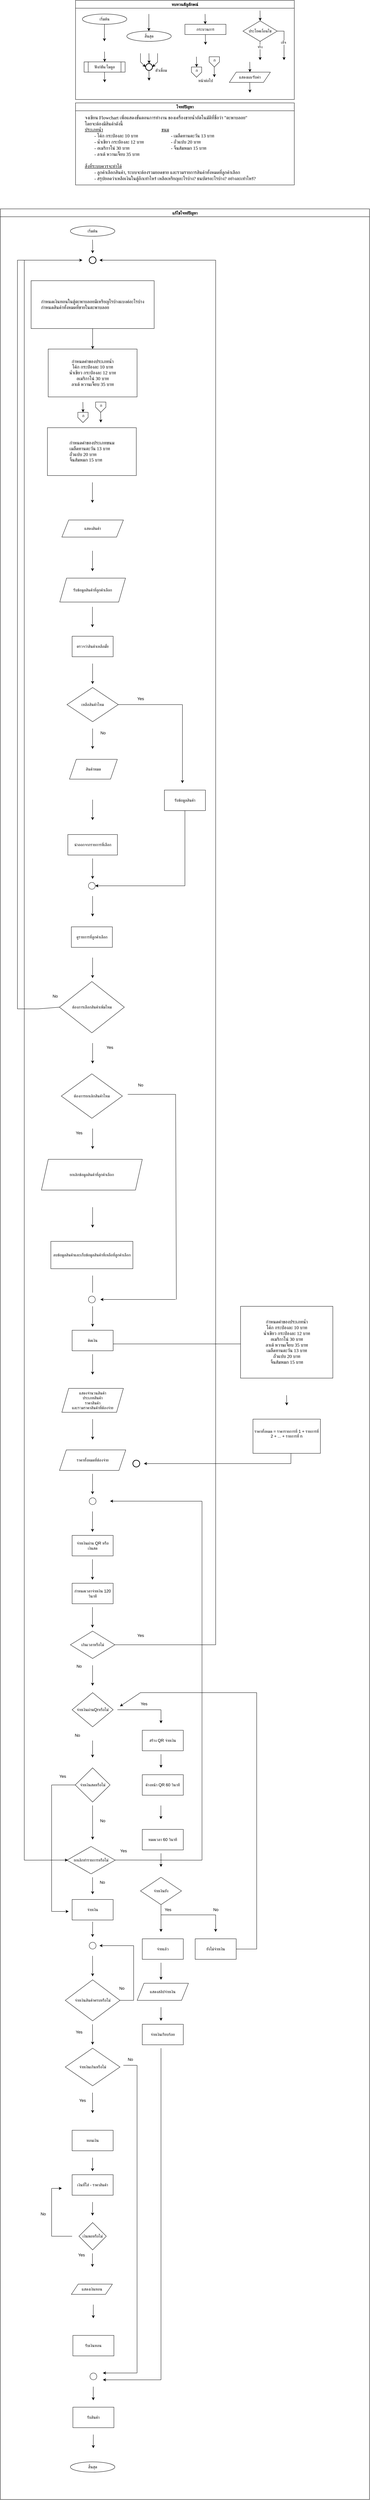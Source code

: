 <mxfile version="28.0.7">
  <diagram name="Page-1" id="DDyqks6Vwt9SApRTxvaA">
    <mxGraphModel dx="673" dy="644" grid="1" gridSize="10" guides="1" tooltips="1" connect="1" arrows="1" fold="1" page="1" pageScale="1" pageWidth="850" pageHeight="1100" math="0" shadow="0">
      <root>
        <mxCell id="0" />
        <mxCell id="1" parent="0" />
        <mxCell id="wFHfVDEfFKPzdOrWz71x-1" value="ทบทวนสัญลักษณ์" style="swimlane;fontFamily=Sarabun;fontSource=https%3A%2F%2Ffonts.googleapis.com%2Fcss%3Ffamily%3DSarabun;" vertex="1" parent="1">
          <mxGeometry x="1330" y="80" width="640" height="290" as="geometry" />
        </mxCell>
        <mxCell id="wFHfVDEfFKPzdOrWz71x-2" value="&lt;font data-font-src=&quot;https://fonts.googleapis.com/css?family=Sarabun&quot; face=&quot;Sarabun&quot;&gt;เริ่มต้น&lt;/font&gt;" style="ellipse;whiteSpace=wrap;html=1;" vertex="1" parent="wFHfVDEfFKPzdOrWz71x-1">
          <mxGeometry x="20" y="40" width="130" height="30" as="geometry" />
        </mxCell>
        <mxCell id="wFHfVDEfFKPzdOrWz71x-3" value="" style="endArrow=classic;html=1;rounded=0;" edge="1" parent="wFHfVDEfFKPzdOrWz71x-1">
          <mxGeometry width="50" height="50" relative="1" as="geometry">
            <mxPoint x="84.5" y="70" as="sourcePoint" />
            <mxPoint x="84.5" y="120" as="targetPoint" />
          </mxGeometry>
        </mxCell>
        <mxCell id="wFHfVDEfFKPzdOrWz71x-4" value="&lt;font face=&quot;Sarabun&quot;&gt;สิ้นสุด&lt;/font&gt;" style="ellipse;whiteSpace=wrap;html=1;" vertex="1" parent="wFHfVDEfFKPzdOrWz71x-1">
          <mxGeometry x="150" y="90" width="130" height="30" as="geometry" />
        </mxCell>
        <mxCell id="wFHfVDEfFKPzdOrWz71x-5" value="" style="endArrow=classic;html=1;rounded=0;" edge="1" parent="wFHfVDEfFKPzdOrWz71x-1">
          <mxGeometry width="50" height="50" relative="1" as="geometry">
            <mxPoint x="214.5" y="40" as="sourcePoint" />
            <mxPoint x="214.5" y="90" as="targetPoint" />
          </mxGeometry>
        </mxCell>
        <mxCell id="wFHfVDEfFKPzdOrWz71x-6" value="กระบวนการ" style="rounded=0;whiteSpace=wrap;html=1;fontFamily=Sarabun;fontSource=https%3A%2F%2Ffonts.googleapis.com%2Fcss%3Ffamily%3DSarabun;" vertex="1" parent="wFHfVDEfFKPzdOrWz71x-1">
          <mxGeometry x="320" y="70" width="120" height="30" as="geometry" />
        </mxCell>
        <mxCell id="wFHfVDEfFKPzdOrWz71x-7" value="" style="endArrow=classic;html=1;rounded=0;" edge="1" parent="wFHfVDEfFKPzdOrWz71x-1">
          <mxGeometry width="50" height="50" relative="1" as="geometry">
            <mxPoint x="379" y="40" as="sourcePoint" />
            <mxPoint x="379.5" y="70" as="targetPoint" />
          </mxGeometry>
        </mxCell>
        <mxCell id="wFHfVDEfFKPzdOrWz71x-8" value="" style="endArrow=classic;html=1;rounded=0;" edge="1" parent="wFHfVDEfFKPzdOrWz71x-1">
          <mxGeometry width="50" height="50" relative="1" as="geometry">
            <mxPoint x="379.75" y="100" as="sourcePoint" />
            <mxPoint x="380.25" y="130" as="targetPoint" />
          </mxGeometry>
        </mxCell>
        <mxCell id="wFHfVDEfFKPzdOrWz71x-9" value="ประโยคเงื่อนไข" style="rhombus;whiteSpace=wrap;html=1;fontFamily=Sarabun;fontSource=https%3A%2F%2Ffonts.googleapis.com%2Fcss%3Ffamily%3DSarabun;" vertex="1" parent="wFHfVDEfFKPzdOrWz71x-1">
          <mxGeometry x="490" y="60" width="100" height="60" as="geometry" />
        </mxCell>
        <mxCell id="wFHfVDEfFKPzdOrWz71x-10" value="" style="endArrow=classic;html=1;rounded=0;" edge="1" parent="wFHfVDEfFKPzdOrWz71x-1">
          <mxGeometry width="50" height="50" relative="1" as="geometry">
            <mxPoint x="539.71" y="30" as="sourcePoint" />
            <mxPoint x="540.21" y="60" as="targetPoint" />
          </mxGeometry>
        </mxCell>
        <mxCell id="wFHfVDEfFKPzdOrWz71x-11" value="" style="endArrow=classic;html=1;rounded=0;" edge="1" parent="wFHfVDEfFKPzdOrWz71x-1">
          <mxGeometry width="50" height="50" relative="1" as="geometry">
            <mxPoint x="539.71" y="120" as="sourcePoint" />
            <mxPoint x="540" y="175" as="targetPoint" />
          </mxGeometry>
        </mxCell>
        <mxCell id="wFHfVDEfFKPzdOrWz71x-12" value="จริง" style="edgeLabel;html=1;align=center;verticalAlign=middle;resizable=0;points=[];fontFamily=Sarabun;fontSource=https%3A%2F%2Ffonts.googleapis.com%2Fcss%3Ffamily%3DSarabun;" vertex="1" connectable="0" parent="wFHfVDEfFKPzdOrWz71x-11">
          <mxGeometry x="-0.414" y="-1" relative="1" as="geometry">
            <mxPoint as="offset" />
          </mxGeometry>
        </mxCell>
        <mxCell id="wFHfVDEfFKPzdOrWz71x-13" value="" style="endArrow=classic;html=1;rounded=0;exitX=1;exitY=0.5;exitDx=0;exitDy=0;" edge="1" parent="wFHfVDEfFKPzdOrWz71x-1" source="wFHfVDEfFKPzdOrWz71x-9">
          <mxGeometry width="50" height="50" relative="1" as="geometry">
            <mxPoint x="620" y="95" as="sourcePoint" />
            <mxPoint x="610" y="175" as="targetPoint" />
            <Array as="points">
              <mxPoint x="610" y="90" />
            </Array>
          </mxGeometry>
        </mxCell>
        <mxCell id="wFHfVDEfFKPzdOrWz71x-14" value="&lt;font data-font-src=&quot;https://fonts.googleapis.com/css?family=Sarabun&quot; face=&quot;Sarabun&quot;&gt;เท็จ&lt;/font&gt;" style="edgeLabel;html=1;align=center;verticalAlign=middle;resizable=0;points=[];" vertex="1" connectable="0" parent="wFHfVDEfFKPzdOrWz71x-13">
          <mxGeometry x="-0.002" y="-2" relative="1" as="geometry">
            <mxPoint as="offset" />
          </mxGeometry>
        </mxCell>
        <mxCell id="wFHfVDEfFKPzdOrWz71x-15" value="&lt;font data-font-src=&quot;https://fonts.googleapis.com/css?family=Sarabun&quot; face=&quot;Sarabun&quot;&gt;ฟังก์ชัน/โมดูล&lt;/font&gt;" style="shape=process;whiteSpace=wrap;html=1;backgroundOutline=1;" vertex="1" parent="wFHfVDEfFKPzdOrWz71x-1">
          <mxGeometry x="25" y="180" width="120" height="30" as="geometry" />
        </mxCell>
        <mxCell id="wFHfVDEfFKPzdOrWz71x-16" value="" style="endArrow=classic;html=1;rounded=0;" edge="1" parent="wFHfVDEfFKPzdOrWz71x-1">
          <mxGeometry width="50" height="50" relative="1" as="geometry">
            <mxPoint x="84.71" y="150" as="sourcePoint" />
            <mxPoint x="85.21" y="180" as="targetPoint" />
          </mxGeometry>
        </mxCell>
        <mxCell id="wFHfVDEfFKPzdOrWz71x-17" value="" style="endArrow=classic;html=1;rounded=0;" edge="1" parent="wFHfVDEfFKPzdOrWz71x-1">
          <mxGeometry width="50" height="50" relative="1" as="geometry">
            <mxPoint x="84.71" y="210" as="sourcePoint" />
            <mxPoint x="85.21" y="240" as="targetPoint" />
          </mxGeometry>
        </mxCell>
        <mxCell id="wFHfVDEfFKPzdOrWz71x-18" value="" style="strokeWidth=2;html=1;shape=mxgraph.flowchart.start_2;whiteSpace=wrap;" vertex="1" parent="wFHfVDEfFKPzdOrWz71x-1">
          <mxGeometry x="205" y="185" width="20" height="20" as="geometry" />
        </mxCell>
        <mxCell id="wFHfVDEfFKPzdOrWz71x-19" value="" style="endArrow=classic;html=1;rounded=0;" edge="1" parent="wFHfVDEfFKPzdOrWz71x-1">
          <mxGeometry width="50" height="50" relative="1" as="geometry">
            <mxPoint x="214.71" y="155" as="sourcePoint" />
            <mxPoint x="215.21" y="185" as="targetPoint" />
          </mxGeometry>
        </mxCell>
        <mxCell id="wFHfVDEfFKPzdOrWz71x-20" value="" style="endArrow=classic;html=1;rounded=0;entryX=0;entryY=0.5;entryDx=0;entryDy=0;entryPerimeter=0;" edge="1" parent="wFHfVDEfFKPzdOrWz71x-1" target="wFHfVDEfFKPzdOrWz71x-18">
          <mxGeometry width="50" height="50" relative="1" as="geometry">
            <mxPoint x="190.0" y="155" as="sourcePoint" />
            <mxPoint x="190.5" y="185" as="targetPoint" />
            <Array as="points">
              <mxPoint x="190" y="180" />
            </Array>
          </mxGeometry>
        </mxCell>
        <mxCell id="wFHfVDEfFKPzdOrWz71x-21" value="" style="endArrow=classic;html=1;rounded=0;entryX=1;entryY=0.5;entryDx=0;entryDy=0;entryPerimeter=0;" edge="1" parent="wFHfVDEfFKPzdOrWz71x-1" target="wFHfVDEfFKPzdOrWz71x-18">
          <mxGeometry width="50" height="50" relative="1" as="geometry">
            <mxPoint x="240.0" y="155" as="sourcePoint" />
            <mxPoint x="240.5" y="185" as="targetPoint" />
            <Array as="points">
              <mxPoint x="240" y="180" />
            </Array>
          </mxGeometry>
        </mxCell>
        <mxCell id="wFHfVDEfFKPzdOrWz71x-22" value="" style="endArrow=classic;html=1;rounded=0;" edge="1" parent="wFHfVDEfFKPzdOrWz71x-1">
          <mxGeometry width="50" height="50" relative="1" as="geometry">
            <mxPoint x="214.71" y="205" as="sourcePoint" />
            <mxPoint x="215.21" y="235" as="targetPoint" />
          </mxGeometry>
        </mxCell>
        <mxCell id="wFHfVDEfFKPzdOrWz71x-23" value="&lt;font data-font-src=&quot;https://fonts.googleapis.com/css?family=Sarabun&quot; face=&quot;Sarabun&quot;&gt;ตัวเชื่อม&lt;/font&gt;" style="text;html=1;align=center;verticalAlign=middle;resizable=0;points=[];autosize=1;strokeColor=none;fillColor=none;" vertex="1" parent="wFHfVDEfFKPzdOrWz71x-1">
          <mxGeometry x="220" y="190" width="60" height="30" as="geometry" />
        </mxCell>
        <mxCell id="wFHfVDEfFKPzdOrWz71x-24" value="" style="endArrow=classic;html=1;rounded=0;" edge="1" parent="wFHfVDEfFKPzdOrWz71x-1">
          <mxGeometry width="50" height="50" relative="1" as="geometry">
            <mxPoint x="353.71" y="165" as="sourcePoint" />
            <mxPoint x="354.21" y="195" as="targetPoint" />
          </mxGeometry>
        </mxCell>
        <mxCell id="wFHfVDEfFKPzdOrWz71x-25" value="" style="verticalLabelPosition=bottom;verticalAlign=top;html=1;shape=offPageConnector;rounded=0;size=0.5;" vertex="1" parent="wFHfVDEfFKPzdOrWz71x-1">
          <mxGeometry x="339" y="195" width="30" height="30" as="geometry" />
        </mxCell>
        <mxCell id="wFHfVDEfFKPzdOrWz71x-26" value="" style="endArrow=classic;html=1;rounded=0;" edge="1" parent="wFHfVDEfFKPzdOrWz71x-1">
          <mxGeometry width="50" height="50" relative="1" as="geometry">
            <mxPoint x="405.71" y="195" as="sourcePoint" />
            <mxPoint x="406.21" y="225" as="targetPoint" />
          </mxGeometry>
        </mxCell>
        <mxCell id="wFHfVDEfFKPzdOrWz71x-27" value="" style="verticalLabelPosition=bottom;verticalAlign=top;html=1;shape=offPageConnector;rounded=0;size=0.5;" vertex="1" parent="wFHfVDEfFKPzdOrWz71x-1">
          <mxGeometry x="391" y="165" width="30" height="30" as="geometry" />
        </mxCell>
        <mxCell id="wFHfVDEfFKPzdOrWz71x-28" value="หน้าต่อไป" style="text;html=1;align=center;verticalAlign=middle;resizable=0;points=[];autosize=1;strokeColor=none;fillColor=none;fontFamily=Sarabun;fontSource=https%3A%2F%2Ffonts.googleapis.com%2Fcss%3Ffamily%3DSarabun;" vertex="1" parent="wFHfVDEfFKPzdOrWz71x-1">
          <mxGeometry x="345" y="220" width="70" height="30" as="geometry" />
        </mxCell>
        <mxCell id="wFHfVDEfFKPzdOrWz71x-29" value="ก" style="text;html=1;align=center;verticalAlign=middle;resizable=0;points=[];autosize=1;strokeColor=none;fillColor=none;fontFamily=Sarabun;fontSource=https%3A%2F%2Ffonts.googleapis.com%2Fcss%3Ffamily%3DSarabun;" vertex="1" parent="wFHfVDEfFKPzdOrWz71x-1">
          <mxGeometry x="339" y="190" width="30" height="30" as="geometry" />
        </mxCell>
        <mxCell id="wFHfVDEfFKPzdOrWz71x-30" value="ก" style="text;html=1;align=center;verticalAlign=middle;resizable=0;points=[];autosize=1;strokeColor=none;fillColor=none;fontFamily=Sarabun;fontSource=https%3A%2F%2Ffonts.googleapis.com%2Fcss%3Ffamily%3DSarabun;" vertex="1" parent="wFHfVDEfFKPzdOrWz71x-1">
          <mxGeometry x="391" y="160" width="30" height="30" as="geometry" />
        </mxCell>
        <mxCell id="wFHfVDEfFKPzdOrWz71x-31" value="แสดงผล/รับค่า" style="shape=parallelogram;perimeter=parallelogramPerimeter;whiteSpace=wrap;html=1;fixedSize=1;fontFamily=Sarabun;fontSource=https%3A%2F%2Ffonts.googleapis.com%2Fcss%3Ffamily%3DSarabun;" vertex="1" parent="wFHfVDEfFKPzdOrWz71x-1">
          <mxGeometry x="450" y="210" width="120" height="30" as="geometry" />
        </mxCell>
        <mxCell id="wFHfVDEfFKPzdOrWz71x-32" value="" style="endArrow=classic;html=1;rounded=0;" edge="1" parent="wFHfVDEfFKPzdOrWz71x-1">
          <mxGeometry width="50" height="50" relative="1" as="geometry">
            <mxPoint x="509.71" y="180" as="sourcePoint" />
            <mxPoint x="510.21" y="210" as="targetPoint" />
          </mxGeometry>
        </mxCell>
        <mxCell id="wFHfVDEfFKPzdOrWz71x-33" value="" style="endArrow=classic;html=1;rounded=0;" edge="1" parent="wFHfVDEfFKPzdOrWz71x-1">
          <mxGeometry width="50" height="50" relative="1" as="geometry">
            <mxPoint x="509.71" y="240" as="sourcePoint" />
            <mxPoint x="510.21" y="270" as="targetPoint" />
          </mxGeometry>
        </mxCell>
        <mxCell id="wFHfVDEfFKPzdOrWz71x-34" value="แก้ไขโจทย์ปัญหา" style="swimlane;fontFamily=Sarabun;fontSource=https%3A%2F%2Ffonts.googleapis.com%2Fcss%3Ffamily%3DSarabun;" vertex="1" parent="1">
          <mxGeometry x="1110" y="690" width="1080" height="6700" as="geometry" />
        </mxCell>
        <mxCell id="wFHfVDEfFKPzdOrWz71x-35" value="" style="edgeStyle=orthogonalEdgeStyle;rounded=0;orthogonalLoop=1;jettySize=auto;html=1;" edge="1" parent="wFHfVDEfFKPzdOrWz71x-34">
          <mxGeometry relative="1" as="geometry">
            <mxPoint x="269.6" y="90" as="sourcePoint" />
            <mxPoint x="269.902" y="130" as="targetPoint" />
          </mxGeometry>
        </mxCell>
        <mxCell id="wFHfVDEfFKPzdOrWz71x-36" value="&lt;font data-font-src=&quot;https://fonts.googleapis.com/css?family=Sarabun&quot; face=&quot;Sarabun&quot;&gt;เริ่มต้น&lt;/font&gt;" style="ellipse;whiteSpace=wrap;html=1;" vertex="1" parent="wFHfVDEfFKPzdOrWz71x-34">
          <mxGeometry x="205" y="50" width="130" height="30" as="geometry" />
        </mxCell>
        <mxCell id="wFHfVDEfFKPzdOrWz71x-37" value="" style="strokeWidth=2;html=1;shape=mxgraph.flowchart.start_2;whiteSpace=wrap;" vertex="1" parent="wFHfVDEfFKPzdOrWz71x-34">
          <mxGeometry x="260" y="140" width="20" height="20" as="geometry" />
        </mxCell>
        <mxCell id="wFHfVDEfFKPzdOrWz71x-38" value="" style="edgeStyle=orthogonalEdgeStyle;rounded=0;orthogonalLoop=1;jettySize=auto;html=1;" edge="1" parent="wFHfVDEfFKPzdOrWz71x-34" source="wFHfVDEfFKPzdOrWz71x-39" target="wFHfVDEfFKPzdOrWz71x-40">
          <mxGeometry relative="1" as="geometry" />
        </mxCell>
        <mxCell id="wFHfVDEfFKPzdOrWz71x-39" value="&lt;div style=&quot;text-align: left;&quot;&gt;&lt;span style=&quot;font-size: 14px; text-wrap-mode: nowrap;&quot;&gt;กำหนดเงินทอนในตู้ตะพาบลอยมีเหรียญไรบ้างแบงค์อะไรบ้าง&lt;/span&gt;&lt;/div&gt;&lt;div style=&quot;text-align: left;&quot;&gt;&lt;span style=&quot;font-size: 14px; text-wrap-mode: nowrap;&quot;&gt;กำหนดสินค้าทั้งหมดที่ขายในตะพาบลอย&lt;/span&gt;&lt;/div&gt;" style="rounded=0;whiteSpace=wrap;html=1;fontFamily=Sarabun;fontSource=https%3A%2F%2Ffonts.googleapis.com%2Fcss%3Ffamily%3DSarabun;" vertex="1" parent="wFHfVDEfFKPzdOrWz71x-34">
          <mxGeometry x="90" y="210" width="360" height="140" as="geometry" />
        </mxCell>
        <mxCell id="wFHfVDEfFKPzdOrWz71x-40" value="&lt;div&gt;&lt;span style=&quot;font-size: 14px; text-align: left; text-wrap-mode: nowrap;&quot;&gt;กำหนดค่าของประเภทน้ำ&lt;/span&gt;&lt;/div&gt;&lt;div&gt;&lt;span style=&quot;font-size: 14px; text-align: left; text-wrap-mode: nowrap;&quot;&gt;โค้ก กระป๋องละ 10 บาท&lt;/span&gt;&lt;/div&gt;&lt;div&gt;&lt;span style=&quot;font-size: 14px; text-align: left; text-wrap-mode: nowrap;&quot;&gt;น้ำเขียว กระป๋องละ 12 บาท&lt;/span&gt;&lt;/div&gt;&lt;div&gt;&lt;span style=&quot;font-size: 14px; text-align: left; text-wrap-mode: nowrap;&quot;&gt;อเมริกาโน่ 30 บาท&lt;/span&gt;&lt;/div&gt;&lt;div&gt;&lt;span style=&quot;font-size: 14px; text-align: left; text-wrap-mode: nowrap;&quot;&gt;ลาเต้ หวานเจี๊ยบ 35 บาท&lt;/span&gt;&lt;/div&gt;" style="rounded=0;whiteSpace=wrap;html=1;fontFamily=Sarabun;fontSource=https%3A%2F%2Ffonts.googleapis.com%2Fcss%3Ffamily%3DSarabun;" vertex="1" parent="wFHfVDEfFKPzdOrWz71x-34">
          <mxGeometry x="140" y="410" width="260" height="140" as="geometry" />
        </mxCell>
        <mxCell id="wFHfVDEfFKPzdOrWz71x-41" value="&lt;div&gt;&lt;span style=&quot;font-size: 14px; text-align: left; text-wrap-mode: nowrap;&quot;&gt;กำหนดค่าของประเภทขนม&lt;/span&gt;&lt;/div&gt;&lt;div style=&quot;text-align: left;&quot;&gt;&lt;span style=&quot;font-size: 14px; text-wrap-mode: nowrap;&quot;&gt;เมล็ดทานตะวัน 13 บาท&lt;/span&gt;&lt;/div&gt;&lt;div style=&quot;text-align: left;&quot;&gt;&lt;span style=&quot;font-size: 14px; text-wrap-mode: nowrap;&quot;&gt;ถั่วแปบ 20 บาท&lt;/span&gt;&lt;/div&gt;&lt;div style=&quot;text-align: left;&quot;&gt;&lt;span style=&quot;font-size: 14px; text-wrap-mode: nowrap;&quot;&gt;จิ้นส้มหมก 15 บาท&lt;/span&gt;&lt;/div&gt;" style="rounded=0;whiteSpace=wrap;html=1;fontFamily=Sarabun;fontSource=https%3A%2F%2Ffonts.googleapis.com%2Fcss%3Ffamily%3DSarabun;" vertex="1" parent="wFHfVDEfFKPzdOrWz71x-34">
          <mxGeometry x="137.75" y="640" width="260" height="140" as="geometry" />
        </mxCell>
        <mxCell id="wFHfVDEfFKPzdOrWz71x-42" value="" style="endArrow=classic;html=1;rounded=0;" edge="1" parent="wFHfVDEfFKPzdOrWz71x-34">
          <mxGeometry width="50" height="50" relative="1" as="geometry">
            <mxPoint x="241.46" y="565" as="sourcePoint" />
            <mxPoint x="241.96" y="595" as="targetPoint" />
          </mxGeometry>
        </mxCell>
        <mxCell id="wFHfVDEfFKPzdOrWz71x-43" value="" style="verticalLabelPosition=bottom;verticalAlign=top;html=1;shape=offPageConnector;rounded=0;size=0.5;" vertex="1" parent="wFHfVDEfFKPzdOrWz71x-34">
          <mxGeometry x="226.75" y="595" width="30" height="30" as="geometry" />
        </mxCell>
        <mxCell id="wFHfVDEfFKPzdOrWz71x-44" value="" style="endArrow=classic;html=1;rounded=0;" edge="1" parent="wFHfVDEfFKPzdOrWz71x-34">
          <mxGeometry width="50" height="50" relative="1" as="geometry">
            <mxPoint x="293.46" y="595" as="sourcePoint" />
            <mxPoint x="293.96" y="625" as="targetPoint" />
          </mxGeometry>
        </mxCell>
        <mxCell id="wFHfVDEfFKPzdOrWz71x-45" value="" style="verticalLabelPosition=bottom;verticalAlign=top;html=1;shape=offPageConnector;rounded=0;size=0.5;" vertex="1" parent="wFHfVDEfFKPzdOrWz71x-34">
          <mxGeometry x="278.75" y="565" width="30" height="30" as="geometry" />
        </mxCell>
        <mxCell id="wFHfVDEfFKPzdOrWz71x-46" value="ก" style="text;html=1;align=center;verticalAlign=middle;resizable=0;points=[];autosize=1;strokeColor=none;fillColor=none;fontFamily=Sarabun;fontSource=https%3A%2F%2Ffonts.googleapis.com%2Fcss%3Ffamily%3DSarabun;" vertex="1" parent="wFHfVDEfFKPzdOrWz71x-34">
          <mxGeometry x="226.75" y="590" width="30" height="30" as="geometry" />
        </mxCell>
        <mxCell id="wFHfVDEfFKPzdOrWz71x-47" value="ก" style="text;html=1;align=center;verticalAlign=middle;resizable=0;points=[];autosize=1;strokeColor=none;fillColor=none;fontFamily=Sarabun;fontSource=https%3A%2F%2Ffonts.googleapis.com%2Fcss%3Ffamily%3DSarabun;" vertex="1" parent="wFHfVDEfFKPzdOrWz71x-34">
          <mxGeometry x="278.75" y="560" width="30" height="30" as="geometry" />
        </mxCell>
        <mxCell id="wFHfVDEfFKPzdOrWz71x-48" value="" style="edgeStyle=orthogonalEdgeStyle;rounded=0;orthogonalLoop=1;jettySize=auto;html=1;" edge="1" parent="wFHfVDEfFKPzdOrWz71x-34">
          <mxGeometry relative="1" as="geometry">
            <mxPoint x="269.41" y="800" as="sourcePoint" />
            <mxPoint x="269.41" y="860" as="targetPoint" />
          </mxGeometry>
        </mxCell>
        <mxCell id="wFHfVDEfFKPzdOrWz71x-49" value="รับข้อมูลสินค้าที่ลูกค้าเลือก" style="shape=parallelogram;perimeter=parallelogramPerimeter;whiteSpace=wrap;html=1;fixedSize=1;" vertex="1" parent="wFHfVDEfFKPzdOrWz71x-34">
          <mxGeometry x="173.88" y="1080" width="192.25" height="70" as="geometry" />
        </mxCell>
        <mxCell id="wFHfVDEfFKPzdOrWz71x-50" value="" style="edgeStyle=orthogonalEdgeStyle;rounded=0;orthogonalLoop=1;jettySize=auto;html=1;" edge="1" parent="wFHfVDEfFKPzdOrWz71x-34">
          <mxGeometry relative="1" as="geometry">
            <mxPoint x="269.62" y="1000" as="sourcePoint" />
            <mxPoint x="269.62" y="1060" as="targetPoint" />
          </mxGeometry>
        </mxCell>
        <mxCell id="wFHfVDEfFKPzdOrWz71x-51" value="ตรวจว่าสินค้าเหลือมั้ย" style="rounded=0;whiteSpace=wrap;html=1;" vertex="1" parent="wFHfVDEfFKPzdOrWz71x-34">
          <mxGeometry x="210.01" y="1250" width="120" height="60" as="geometry" />
        </mxCell>
        <mxCell id="wFHfVDEfFKPzdOrWz71x-52" value="" style="edgeStyle=orthogonalEdgeStyle;rounded=0;orthogonalLoop=1;jettySize=auto;html=1;" edge="1" parent="wFHfVDEfFKPzdOrWz71x-34">
          <mxGeometry relative="1" as="geometry">
            <mxPoint x="269.44" y="1164" as="sourcePoint" />
            <mxPoint x="269.44" y="1224" as="targetPoint" />
          </mxGeometry>
        </mxCell>
        <mxCell id="wFHfVDEfFKPzdOrWz71x-53" value="เหลือสินค้าไหม" style="rhombus;whiteSpace=wrap;html=1;" vertex="1" parent="wFHfVDEfFKPzdOrWz71x-34">
          <mxGeometry x="195.01" y="1400" width="150" height="100" as="geometry" />
        </mxCell>
        <mxCell id="wFHfVDEfFKPzdOrWz71x-54" value="" style="edgeStyle=orthogonalEdgeStyle;rounded=0;orthogonalLoop=1;jettySize=auto;html=1;" edge="1" parent="wFHfVDEfFKPzdOrWz71x-34">
          <mxGeometry relative="1" as="geometry">
            <mxPoint x="269.86" y="1330" as="sourcePoint" />
            <mxPoint x="269.86" y="1390" as="targetPoint" />
          </mxGeometry>
        </mxCell>
        <mxCell id="wFHfVDEfFKPzdOrWz71x-55" value="" style="edgeStyle=orthogonalEdgeStyle;rounded=0;orthogonalLoop=1;jettySize=auto;html=1;" edge="1" parent="wFHfVDEfFKPzdOrWz71x-34">
          <mxGeometry relative="1" as="geometry">
            <mxPoint x="269.86" y="1520" as="sourcePoint" />
            <mxPoint x="269.86" y="1580" as="targetPoint" />
          </mxGeometry>
        </mxCell>
        <mxCell id="wFHfVDEfFKPzdOrWz71x-56" value="รับข้อมูลสินค้า" style="rounded=0;whiteSpace=wrap;html=1;" vertex="1" parent="wFHfVDEfFKPzdOrWz71x-34">
          <mxGeometry x="480" y="1700" width="120" height="60" as="geometry" />
        </mxCell>
        <mxCell id="wFHfVDEfFKPzdOrWz71x-57" value="นำออกจากรายการที่เลือก" style="rounded=0;whiteSpace=wrap;html=1;" vertex="1" parent="wFHfVDEfFKPzdOrWz71x-34">
          <mxGeometry x="197.5" y="1830" width="145" height="60" as="geometry" />
        </mxCell>
        <mxCell id="wFHfVDEfFKPzdOrWz71x-58" value="" style="edgeStyle=orthogonalEdgeStyle;rounded=0;orthogonalLoop=1;jettySize=auto;html=1;" edge="1" parent="wFHfVDEfFKPzdOrWz71x-34">
          <mxGeometry relative="1" as="geometry">
            <mxPoint x="269.86" y="1728" as="sourcePoint" />
            <mxPoint x="269.86" y="1788" as="targetPoint" />
          </mxGeometry>
        </mxCell>
        <mxCell id="wFHfVDEfFKPzdOrWz71x-59" value="" style="ellipse;whiteSpace=wrap;html=1;aspect=fixed;" vertex="1" parent="wFHfVDEfFKPzdOrWz71x-34">
          <mxGeometry x="257.75" y="1970" width="20" height="20" as="geometry" />
        </mxCell>
        <mxCell id="wFHfVDEfFKPzdOrWz71x-60" value="" style="endArrow=none;html=1;rounded=0;" edge="1" parent="wFHfVDEfFKPzdOrWz71x-34">
          <mxGeometry width="50" height="50" relative="1" as="geometry">
            <mxPoint x="345.01" y="1450" as="sourcePoint" />
            <mxPoint x="532.75" y="1450" as="targetPoint" />
          </mxGeometry>
        </mxCell>
        <mxCell id="wFHfVDEfFKPzdOrWz71x-61" value="" style="edgeStyle=orthogonalEdgeStyle;rounded=0;orthogonalLoop=1;jettySize=auto;html=1;" edge="1" parent="wFHfVDEfFKPzdOrWz71x-34">
          <mxGeometry relative="1" as="geometry">
            <mxPoint x="269.86" y="1900" as="sourcePoint" />
            <mxPoint x="269.86" y="1960" as="targetPoint" />
            <Array as="points">
              <mxPoint x="269.56" y="1930" />
              <mxPoint x="269.56" y="1930" />
            </Array>
          </mxGeometry>
        </mxCell>
        <mxCell id="wFHfVDEfFKPzdOrWz71x-62" value="ดูรายการที่ลูกค้าเลือก" style="rounded=0;whiteSpace=wrap;html=1;" vertex="1" parent="wFHfVDEfFKPzdOrWz71x-34">
          <mxGeometry x="207.75" y="2100" width="120" height="60" as="geometry" />
        </mxCell>
        <mxCell id="wFHfVDEfFKPzdOrWz71x-63" value="ต้องการเลือกสินค้าเพิ่มไหม" style="rhombus;whiteSpace=wrap;html=1;" vertex="1" parent="wFHfVDEfFKPzdOrWz71x-34">
          <mxGeometry x="172.75" y="2260" width="190" height="150" as="geometry" />
        </mxCell>
        <mxCell id="wFHfVDEfFKPzdOrWz71x-64" value="" style="edgeStyle=orthogonalEdgeStyle;rounded=0;orthogonalLoop=1;jettySize=auto;html=1;" edge="1" parent="wFHfVDEfFKPzdOrWz71x-34">
          <mxGeometry relative="1" as="geometry">
            <mxPoint x="269.86" y="2010" as="sourcePoint" />
            <mxPoint x="269.86" y="2070" as="targetPoint" />
          </mxGeometry>
        </mxCell>
        <mxCell id="wFHfVDEfFKPzdOrWz71x-65" value="" style="endArrow=classic;html=1;rounded=0;" edge="1" parent="wFHfVDEfFKPzdOrWz71x-34">
          <mxGeometry width="50" height="50" relative="1" as="geometry">
            <mxPoint x="50" y="150" as="sourcePoint" />
            <mxPoint x="240" y="150" as="targetPoint" />
          </mxGeometry>
        </mxCell>
        <mxCell id="wFHfVDEfFKPzdOrWz71x-66" value="" style="endArrow=none;html=1;rounded=0;" edge="1" parent="wFHfVDEfFKPzdOrWz71x-34">
          <mxGeometry width="50" height="50" relative="1" as="geometry">
            <mxPoint x="50" y="2340" as="sourcePoint" />
            <mxPoint x="50" y="150" as="targetPoint" />
          </mxGeometry>
        </mxCell>
        <mxCell id="wFHfVDEfFKPzdOrWz71x-67" value="ต้องการยกเลิกสินค้าไหม" style="rhombus;whiteSpace=wrap;html=1;" vertex="1" parent="wFHfVDEfFKPzdOrWz71x-34">
          <mxGeometry x="178.38" y="2530" width="178.75" height="130" as="geometry" />
        </mxCell>
        <mxCell id="wFHfVDEfFKPzdOrWz71x-68" value="" style="edgeStyle=orthogonalEdgeStyle;rounded=0;orthogonalLoop=1;jettySize=auto;html=1;" edge="1" parent="wFHfVDEfFKPzdOrWz71x-34">
          <mxGeometry relative="1" as="geometry">
            <mxPoint x="269.86" y="2190" as="sourcePoint" />
            <mxPoint x="269.86" y="2250" as="targetPoint" />
          </mxGeometry>
        </mxCell>
        <mxCell id="wFHfVDEfFKPzdOrWz71x-69" value="" style="edgeStyle=orthogonalEdgeStyle;rounded=0;orthogonalLoop=1;jettySize=auto;html=1;" edge="1" parent="wFHfVDEfFKPzdOrWz71x-34">
          <mxGeometry relative="1" as="geometry">
            <mxPoint x="269.9" y="2440" as="sourcePoint" />
            <mxPoint x="269.9" y="2500" as="targetPoint" />
          </mxGeometry>
        </mxCell>
        <mxCell id="wFHfVDEfFKPzdOrWz71x-70" value="ยกเลิกข้อมูลสินค้าที่ลูกค้าเลือก" style="shape=parallelogram;perimeter=parallelogramPerimeter;whiteSpace=wrap;html=1;fixedSize=1;" vertex="1" parent="wFHfVDEfFKPzdOrWz71x-34">
          <mxGeometry x="120.25" y="2780" width="295" height="90" as="geometry" />
        </mxCell>
        <mxCell id="wFHfVDEfFKPzdOrWz71x-71" value="" style="edgeStyle=orthogonalEdgeStyle;rounded=0;orthogonalLoop=1;jettySize=auto;html=1;" edge="1" parent="wFHfVDEfFKPzdOrWz71x-34">
          <mxGeometry relative="1" as="geometry">
            <mxPoint x="269.93" y="2690" as="sourcePoint" />
            <mxPoint x="269.93" y="2750" as="targetPoint" />
            <Array as="points">
              <mxPoint x="269.6" y="2720" />
              <mxPoint x="269.6" y="2720" />
            </Array>
          </mxGeometry>
        </mxCell>
        <mxCell id="wFHfVDEfFKPzdOrWz71x-72" value="ลบข้อมูลสินค้าและเก็บข้อมูลสินค้าที่เหลือที่ลูกค้าเลือก" style="rounded=0;whiteSpace=wrap;html=1;" vertex="1" parent="wFHfVDEfFKPzdOrWz71x-34">
          <mxGeometry x="147.75" y="3020" width="240" height="80" as="geometry" />
        </mxCell>
        <mxCell id="wFHfVDEfFKPzdOrWz71x-73" value="" style="edgeStyle=orthogonalEdgeStyle;rounded=0;orthogonalLoop=1;jettySize=auto;html=1;" edge="1" parent="wFHfVDEfFKPzdOrWz71x-34">
          <mxGeometry relative="1" as="geometry">
            <mxPoint x="269.9" y="2920" as="sourcePoint" />
            <mxPoint x="269.9" y="2980" as="targetPoint" />
          </mxGeometry>
        </mxCell>
        <mxCell id="wFHfVDEfFKPzdOrWz71x-74" value="" style="ellipse;whiteSpace=wrap;html=1;aspect=fixed;" vertex="1" parent="wFHfVDEfFKPzdOrWz71x-34">
          <mxGeometry x="257.76" y="3180" width="20" height="20" as="geometry" />
        </mxCell>
        <mxCell id="wFHfVDEfFKPzdOrWz71x-75" value="" style="endArrow=none;html=1;rounded=0;" edge="1" parent="wFHfVDEfFKPzdOrWz71x-34">
          <mxGeometry width="50" height="50" relative="1" as="geometry">
            <mxPoint x="269.91" y="3170" as="sourcePoint" />
            <mxPoint x="269.91" y="3120" as="targetPoint" />
          </mxGeometry>
        </mxCell>
        <mxCell id="wFHfVDEfFKPzdOrWz71x-76" value="" style="endArrow=classic;html=1;rounded=0;" edge="1" parent="wFHfVDEfFKPzdOrWz71x-34">
          <mxGeometry width="50" height="50" relative="1" as="geometry">
            <mxPoint x="512.75" y="3190" as="sourcePoint" />
            <mxPoint x="292.75" y="3190" as="targetPoint" />
          </mxGeometry>
        </mxCell>
        <mxCell id="wFHfVDEfFKPzdOrWz71x-77" value="" style="endArrow=none;html=1;rounded=0;" edge="1" parent="wFHfVDEfFKPzdOrWz71x-34">
          <mxGeometry width="50" height="50" relative="1" as="geometry">
            <mxPoint x="515" y="3190" as="sourcePoint" />
            <mxPoint x="512.75" y="2590" as="targetPoint" />
          </mxGeometry>
        </mxCell>
        <mxCell id="wFHfVDEfFKPzdOrWz71x-78" value="คิดเงิน" style="rounded=0;whiteSpace=wrap;html=1;" vertex="1" parent="wFHfVDEfFKPzdOrWz71x-34">
          <mxGeometry x="210.01" y="3280" width="120" height="60" as="geometry" />
        </mxCell>
        <mxCell id="wFHfVDEfFKPzdOrWz71x-79" value="" style="edgeStyle=orthogonalEdgeStyle;rounded=0;orthogonalLoop=1;jettySize=auto;html=1;" edge="1" parent="wFHfVDEfFKPzdOrWz71x-34">
          <mxGeometry relative="1" as="geometry">
            <mxPoint x="269.9" y="3210" as="sourcePoint" />
            <mxPoint x="269.9" y="3270" as="targetPoint" />
          </mxGeometry>
        </mxCell>
        <mxCell id="wFHfVDEfFKPzdOrWz71x-80" value="" style="edgeStyle=orthogonalEdgeStyle;rounded=0;orthogonalLoop=1;jettySize=auto;html=1;" edge="1" parent="wFHfVDEfFKPzdOrWz71x-34">
          <mxGeometry relative="1" as="geometry">
            <mxPoint x="269.9" y="3350" as="sourcePoint" />
            <mxPoint x="269.9" y="3410" as="targetPoint" />
          </mxGeometry>
        </mxCell>
        <mxCell id="wFHfVDEfFKPzdOrWz71x-81" value="" style="endArrow=none;html=1;rounded=0;" edge="1" parent="wFHfVDEfFKPzdOrWz71x-34">
          <mxGeometry width="50" height="50" relative="1" as="geometry">
            <mxPoint x="330" y="3320" as="sourcePoint" />
            <mxPoint x="702.75" y="3320" as="targetPoint" />
          </mxGeometry>
        </mxCell>
        <mxCell id="wFHfVDEfFKPzdOrWz71x-82" value="" style="edgeStyle=orthogonalEdgeStyle;rounded=0;orthogonalLoop=1;jettySize=auto;html=1;" edge="1" parent="wFHfVDEfFKPzdOrWz71x-34">
          <mxGeometry relative="1" as="geometry">
            <mxPoint x="269.93" y="3540" as="sourcePoint" />
            <mxPoint x="269.93" y="3600" as="targetPoint" />
          </mxGeometry>
        </mxCell>
        <mxCell id="wFHfVDEfFKPzdOrWz71x-83" value="&lt;div&gt;&lt;span style=&quot;font-size: 14px; text-wrap-mode: nowrap;&quot;&gt;กำหนดค่าของประเภทน้ำ&lt;/span&gt;&lt;/div&gt;&lt;div&gt;&lt;span style=&quot;font-size: 14px; text-wrap-mode: nowrap;&quot;&gt;โค้ก กระป๋องละ 10 บาท&lt;/span&gt;&lt;/div&gt;&lt;div&gt;&lt;span style=&quot;font-size: 14px; text-wrap-mode: nowrap;&quot;&gt;น้ำเขียว กระป๋องละ 12 บาท&lt;/span&gt;&lt;/div&gt;&lt;div&gt;&lt;span style=&quot;font-size: 14px; text-wrap-mode: nowrap; background-color: transparent; color: light-dark(rgb(0, 0, 0), rgb(255, 255, 255));&quot;&gt;อเมริกาโน่ 30 บาท&lt;/span&gt;&lt;/div&gt;&lt;div&gt;&lt;span style=&quot;font-size: 14px; text-wrap-mode: nowrap;&quot;&gt;ลาเต้ หวานเจี๊ยบ 35 บาท&lt;/span&gt;&lt;/div&gt;&lt;div&gt;&lt;div style=&quot;&quot;&gt;&lt;span style=&quot;font-size: 14px; text-wrap-mode: nowrap;&quot;&gt;เมล็ดทานตะวัน 13 บาท&lt;/span&gt;&lt;/div&gt;&lt;div style=&quot;&quot;&gt;&lt;span style=&quot;font-size: 14px; text-wrap-mode: nowrap;&quot;&gt;ถั่วแปบ 20 บาท&lt;/span&gt;&lt;/div&gt;&lt;div style=&quot;&quot;&gt;&lt;span style=&quot;font-size: 14px; text-wrap-mode: nowrap;&quot;&gt;จิ้นส้มหมก 15 บาท&lt;/span&gt;&lt;/div&gt;&lt;/div&gt;" style="rounded=0;whiteSpace=wrap;html=1;fontFamily=Sarabun;fontSource=https%3A%2F%2Ffonts.googleapis.com%2Fcss%3Ffamily%3DSarabun;align=center;" vertex="1" parent="wFHfVDEfFKPzdOrWz71x-34">
          <mxGeometry x="702.75" y="3210" width="270" height="210" as="geometry" />
        </mxCell>
        <mxCell id="wFHfVDEfFKPzdOrWz71x-84" value="" style="endArrow=classic;html=1;rounded=0;" edge="1" parent="wFHfVDEfFKPzdOrWz71x-34">
          <mxGeometry width="50" height="50" relative="1" as="geometry">
            <mxPoint x="837.42" y="3470" as="sourcePoint" />
            <mxPoint x="837.92" y="3500" as="targetPoint" />
          </mxGeometry>
        </mxCell>
        <mxCell id="wFHfVDEfFKPzdOrWz71x-85" value="ราคาทั้งหมด = ราคารายการที่ 1 + รายการที่ 2 + ... + รายการที่ n&lt;div&gt;&lt;br/&gt;&lt;/div&gt;" style="rounded=0;whiteSpace=wrap;html=1;" vertex="1" parent="wFHfVDEfFKPzdOrWz71x-34">
          <mxGeometry x="739.12" y="3540" width="197.25" height="100" as="geometry" />
        </mxCell>
        <mxCell id="wFHfVDEfFKPzdOrWz71x-86" value="" style="endArrow=classic;html=1;rounded=0;" edge="1" parent="wFHfVDEfFKPzdOrWz71x-34">
          <mxGeometry width="50" height="50" relative="1" as="geometry">
            <mxPoint x="532.75" y="1450" as="sourcePoint" />
            <mxPoint x="532.75" y="1680" as="targetPoint" />
          </mxGeometry>
        </mxCell>
        <mxCell id="wFHfVDEfFKPzdOrWz71x-87" value="" style="endArrow=none;html=1;rounded=0;" edge="1" parent="wFHfVDEfFKPzdOrWz71x-34">
          <mxGeometry width="50" height="50" relative="1" as="geometry">
            <mxPoint x="372.75" y="2590" as="sourcePoint" />
            <mxPoint x="512.75" y="2590" as="targetPoint" />
          </mxGeometry>
        </mxCell>
        <mxCell id="wFHfVDEfFKPzdOrWz71x-88" value="" style="endArrow=none;html=1;rounded=0;" edge="1" parent="wFHfVDEfFKPzdOrWz71x-34">
          <mxGeometry width="50" height="50" relative="1" as="geometry">
            <mxPoint x="630" y="4200" as="sourcePoint" />
            <mxPoint x="630" y="150" as="targetPoint" />
          </mxGeometry>
        </mxCell>
        <mxCell id="wFHfVDEfFKPzdOrWz71x-89" value="" style="endArrow=none;html=1;rounded=0;entryX=0.5;entryY=1;entryDx=0;entryDy=0;" edge="1" parent="wFHfVDEfFKPzdOrWz71x-34" target="wFHfVDEfFKPzdOrWz71x-56">
          <mxGeometry width="50" height="50" relative="1" as="geometry">
            <mxPoint x="540" y="1980" as="sourcePoint" />
            <mxPoint x="546.82" y="1782.4" as="targetPoint" />
            <Array as="points" />
          </mxGeometry>
        </mxCell>
        <mxCell id="wFHfVDEfFKPzdOrWz71x-90" value="" style="endArrow=classic;html=1;rounded=0;" edge="1" parent="wFHfVDEfFKPzdOrWz71x-34">
          <mxGeometry width="50" height="50" relative="1" as="geometry">
            <mxPoint x="630" y="150" as="sourcePoint" />
            <mxPoint x="290" y="150" as="targetPoint" />
          </mxGeometry>
        </mxCell>
        <mxCell id="wFHfVDEfFKPzdOrWz71x-91" value="" style="endArrow=none;html=1;rounded=0;" edge="1" parent="wFHfVDEfFKPzdOrWz71x-34">
          <mxGeometry width="50" height="50" relative="1" as="geometry">
            <mxPoint x="70" y="4830" as="sourcePoint" />
            <mxPoint x="70" y="150" as="targetPoint" />
          </mxGeometry>
        </mxCell>
        <mxCell id="wFHfVDEfFKPzdOrWz71x-92" value="ราคาทั้งหมดที่ต้องจ่าย" style="shape=parallelogram;perimeter=parallelogramPerimeter;whiteSpace=wrap;html=1;fixedSize=1;fontFamily=Sarabun;fontSource=https%3A%2F%2Ffonts.googleapis.com%2Fcss%3Ffamily%3DSarabun;" vertex="1" parent="wFHfVDEfFKPzdOrWz71x-34">
          <mxGeometry x="173.06" y="3630" width="193.87" height="60" as="geometry" />
        </mxCell>
        <mxCell id="wFHfVDEfFKPzdOrWz71x-93" value="" style="ellipse;whiteSpace=wrap;html=1;aspect=fixed;" vertex="1" parent="wFHfVDEfFKPzdOrWz71x-34">
          <mxGeometry x="260" y="3770" width="20" height="20" as="geometry" />
        </mxCell>
        <mxCell id="wFHfVDEfFKPzdOrWz71x-94" value="" style="edgeStyle=orthogonalEdgeStyle;rounded=0;orthogonalLoop=1;jettySize=auto;html=1;" edge="1" parent="wFHfVDEfFKPzdOrWz71x-34">
          <mxGeometry relative="1" as="geometry">
            <mxPoint x="269.74" y="3700" as="sourcePoint" />
            <mxPoint x="269.74" y="3760" as="targetPoint" />
            <Array as="points">
              <mxPoint x="269.26" y="3740" />
              <mxPoint x="269.26" y="3740" />
            </Array>
          </mxGeometry>
        </mxCell>
        <mxCell id="wFHfVDEfFKPzdOrWz71x-95" value="" style="edgeStyle=orthogonalEdgeStyle;rounded=0;orthogonalLoop=1;jettySize=auto;html=1;" edge="1" parent="wFHfVDEfFKPzdOrWz71x-34">
          <mxGeometry relative="1" as="geometry">
            <mxPoint x="269.6" y="3810" as="sourcePoint" />
            <mxPoint x="269.6" y="3870" as="targetPoint" />
            <Array as="points">
              <mxPoint x="269.12" y="3850" />
              <mxPoint x="269.12" y="3850" />
            </Array>
          </mxGeometry>
        </mxCell>
        <mxCell id="wFHfVDEfFKPzdOrWz71x-96" value="กำหนดเวลาจ่ายเงิน 120 วินาที" style="rounded=0;whiteSpace=wrap;html=1;" vertex="1" parent="wFHfVDEfFKPzdOrWz71x-34">
          <mxGeometry x="210" y="4020" width="120" height="60" as="geometry" />
        </mxCell>
        <mxCell id="wFHfVDEfFKPzdOrWz71x-97" value="" style="edgeStyle=orthogonalEdgeStyle;rounded=0;orthogonalLoop=1;jettySize=auto;html=1;" edge="1" parent="wFHfVDEfFKPzdOrWz71x-34">
          <mxGeometry relative="1" as="geometry">
            <mxPoint x="269.53" y="3950" as="sourcePoint" />
            <mxPoint x="269.53" y="4010" as="targetPoint" />
            <Array as="points">
              <mxPoint x="269.05" y="3990" />
              <mxPoint x="269.05" y="3990" />
            </Array>
          </mxGeometry>
        </mxCell>
        <mxCell id="wFHfVDEfFKPzdOrWz71x-98" value="เกินเวลาหรือไม่" style="rhombus;whiteSpace=wrap;html=1;" vertex="1" parent="wFHfVDEfFKPzdOrWz71x-34">
          <mxGeometry x="205" y="4160" width="130" height="80" as="geometry" />
        </mxCell>
        <mxCell id="wFHfVDEfFKPzdOrWz71x-99" value="" style="edgeStyle=orthogonalEdgeStyle;rounded=0;orthogonalLoop=1;jettySize=auto;html=1;" edge="1" parent="wFHfVDEfFKPzdOrWz71x-34">
          <mxGeometry relative="1" as="geometry">
            <mxPoint x="269.53" y="4090" as="sourcePoint" />
            <mxPoint x="269.53" y="4150" as="targetPoint" />
            <Array as="points">
              <mxPoint x="269.05" y="4130" />
              <mxPoint x="269.05" y="4130" />
            </Array>
          </mxGeometry>
        </mxCell>
        <mxCell id="wFHfVDEfFKPzdOrWz71x-100" value="" style="endArrow=none;html=1;rounded=0;" edge="1" parent="wFHfVDEfFKPzdOrWz71x-34">
          <mxGeometry width="50" height="50" relative="1" as="geometry">
            <mxPoint x="335" y="4200" as="sourcePoint" />
            <mxPoint x="630" y="4200" as="targetPoint" />
          </mxGeometry>
        </mxCell>
        <mxCell id="wFHfVDEfFKPzdOrWz71x-101" value="จ่ายเงินผ่านQrหรือไม่" style="rhombus;whiteSpace=wrap;html=1;" vertex="1" parent="wFHfVDEfFKPzdOrWz71x-34">
          <mxGeometry x="210.01" y="4340" width="120" height="100" as="geometry" />
        </mxCell>
        <mxCell id="wFHfVDEfFKPzdOrWz71x-102" value="" style="edgeStyle=orthogonalEdgeStyle;rounded=0;orthogonalLoop=1;jettySize=auto;html=1;" edge="1" parent="wFHfVDEfFKPzdOrWz71x-34">
          <mxGeometry relative="1" as="geometry">
            <mxPoint x="269.83" y="4260" as="sourcePoint" />
            <mxPoint x="269.83" y="4320" as="targetPoint" />
            <Array as="points">
              <mxPoint x="269.35" y="4300" />
              <mxPoint x="269.35" y="4300" />
            </Array>
          </mxGeometry>
        </mxCell>
        <mxCell id="wFHfVDEfFKPzdOrWz71x-103" value="" style="endArrow=classic;html=1;rounded=0;" edge="1" parent="wFHfVDEfFKPzdOrWz71x-34">
          <mxGeometry width="50" height="50" relative="1" as="geometry">
            <mxPoint x="269.83" y="4480" as="sourcePoint" />
            <mxPoint x="269.83" y="4530" as="targetPoint" />
          </mxGeometry>
        </mxCell>
        <mxCell id="wFHfVDEfFKPzdOrWz71x-104" value="" style="endArrow=none;html=1;rounded=0;" edge="1" parent="wFHfVDEfFKPzdOrWz71x-34">
          <mxGeometry width="50" height="50" relative="1" as="geometry">
            <mxPoint x="342.5" y="4390" as="sourcePoint" />
            <mxPoint x="470" y="4390" as="targetPoint" />
          </mxGeometry>
        </mxCell>
        <mxCell id="wFHfVDEfFKPzdOrWz71x-105" value="สร้าง QR จ่ายเงิน" style="rounded=0;whiteSpace=wrap;html=1;" vertex="1" parent="wFHfVDEfFKPzdOrWz71x-34">
          <mxGeometry x="415.25" y="4450" width="120" height="60" as="geometry" />
        </mxCell>
        <mxCell id="wFHfVDEfFKPzdOrWz71x-106" value="" style="endArrow=classic;html=1;rounded=0;" edge="1" parent="wFHfVDEfFKPzdOrWz71x-34">
          <mxGeometry width="50" height="50" relative="1" as="geometry">
            <mxPoint x="470" y="4520" as="sourcePoint" />
            <mxPoint x="470" y="4560" as="targetPoint" />
          </mxGeometry>
        </mxCell>
        <mxCell id="wFHfVDEfFKPzdOrWz71x-107" value="ค้างหน้า QR 60 วินาที" style="rounded=0;whiteSpace=wrap;html=1;" vertex="1" parent="wFHfVDEfFKPzdOrWz71x-34">
          <mxGeometry x="415.25" y="4580" width="120" height="60" as="geometry" />
        </mxCell>
        <mxCell id="wFHfVDEfFKPzdOrWz71x-108" value="" style="endArrow=classic;html=1;rounded=0;" edge="1" parent="wFHfVDEfFKPzdOrWz71x-34">
          <mxGeometry width="50" height="50" relative="1" as="geometry">
            <mxPoint x="469.72" y="4670" as="sourcePoint" />
            <mxPoint x="469.72" y="4710" as="targetPoint" />
          </mxGeometry>
        </mxCell>
        <mxCell id="wFHfVDEfFKPzdOrWz71x-109" value="จ่ายเงินสดหรือไม่" style="rhombus;whiteSpace=wrap;html=1;" vertex="1" parent="wFHfVDEfFKPzdOrWz71x-34">
          <mxGeometry x="219" y="4560" width="102" height="100" as="geometry" />
        </mxCell>
        <mxCell id="wFHfVDEfFKPzdOrWz71x-110" value="" style="endArrow=classic;html=1;rounded=0;" edge="1" parent="wFHfVDEfFKPzdOrWz71x-34">
          <mxGeometry width="50" height="50" relative="1" as="geometry">
            <mxPoint x="470" y="4390" as="sourcePoint" />
            <mxPoint x="470" y="4430" as="targetPoint" />
          </mxGeometry>
        </mxCell>
        <mxCell id="wFHfVDEfFKPzdOrWz71x-111" value="จ่ายเงินยัง" style="rhombus;whiteSpace=wrap;html=1;" vertex="1" parent="wFHfVDEfFKPzdOrWz71x-34">
          <mxGeometry x="410" y="4880" width="120" height="80" as="geometry" />
        </mxCell>
        <mxCell id="wFHfVDEfFKPzdOrWz71x-112" value="" style="endArrow=classic;html=1;rounded=0;exitX=0.5;exitY=1;exitDx=0;exitDy=0;" edge="1" parent="wFHfVDEfFKPzdOrWz71x-34" source="wFHfVDEfFKPzdOrWz71x-111">
          <mxGeometry width="50" height="50" relative="1" as="geometry">
            <mxPoint x="460" y="4960" as="sourcePoint" />
            <mxPoint x="470" y="5040" as="targetPoint" />
          </mxGeometry>
        </mxCell>
        <mxCell id="wFHfVDEfFKPzdOrWz71x-113" value="" style="endArrow=none;html=1;rounded=0;" edge="1" parent="wFHfVDEfFKPzdOrWz71x-34">
          <mxGeometry width="50" height="50" relative="1" as="geometry">
            <mxPoint x="470" y="4990" as="sourcePoint" />
            <mxPoint x="630" y="4990" as="targetPoint" />
          </mxGeometry>
        </mxCell>
        <mxCell id="wFHfVDEfFKPzdOrWz71x-114" value="จ่ายแล้ว" style="rounded=0;whiteSpace=wrap;html=1;" vertex="1" parent="wFHfVDEfFKPzdOrWz71x-34">
          <mxGeometry x="415.25" y="5060" width="120" height="60" as="geometry" />
        </mxCell>
        <mxCell id="wFHfVDEfFKPzdOrWz71x-115" value="ยังไม่จ่ายเงิน" style="rounded=0;whiteSpace=wrap;html=1;" vertex="1" parent="wFHfVDEfFKPzdOrWz71x-34">
          <mxGeometry x="570" y="5060" width="120" height="60" as="geometry" />
        </mxCell>
        <mxCell id="wFHfVDEfFKPzdOrWz71x-116" value="Yes" style="text;html=1;align=center;verticalAlign=middle;resizable=0;points=[];autosize=1;strokeColor=none;fillColor=none;" vertex="1" parent="wFHfVDEfFKPzdOrWz71x-34">
          <mxGeometry x="470" y="4960" width="40" height="30" as="geometry" />
        </mxCell>
        <mxCell id="wFHfVDEfFKPzdOrWz71x-117" value="หมดเวลา 60 วินาที" style="rounded=0;whiteSpace=wrap;html=1;" vertex="1" parent="wFHfVDEfFKPzdOrWz71x-34">
          <mxGeometry x="415.25" y="4740" width="120" height="60" as="geometry" />
        </mxCell>
        <mxCell id="wFHfVDEfFKPzdOrWz71x-118" value="" style="endArrow=classic;html=1;rounded=0;" edge="1" parent="wFHfVDEfFKPzdOrWz71x-34">
          <mxGeometry width="50" height="50" relative="1" as="geometry">
            <mxPoint x="470" y="4810" as="sourcePoint" />
            <mxPoint x="470" y="4850" as="targetPoint" />
          </mxGeometry>
        </mxCell>
        <mxCell id="wFHfVDEfFKPzdOrWz71x-119" value="" style="endArrow=classic;html=1;rounded=0;" edge="1" parent="wFHfVDEfFKPzdOrWz71x-34">
          <mxGeometry width="50" height="50" relative="1" as="geometry">
            <mxPoint x="629.86" y="4990" as="sourcePoint" />
            <mxPoint x="629.86" y="5040" as="targetPoint" />
          </mxGeometry>
        </mxCell>
        <mxCell id="wFHfVDEfFKPzdOrWz71x-120" value="No" style="text;html=1;align=center;verticalAlign=middle;resizable=0;points=[];autosize=1;strokeColor=none;fillColor=none;" vertex="1" parent="wFHfVDEfFKPzdOrWz71x-34">
          <mxGeometry x="610" y="4960" width="40" height="30" as="geometry" />
        </mxCell>
        <mxCell id="wFHfVDEfFKPzdOrWz71x-121" value="ยกเลิกทำรายการหรือไม่" style="rhombus;whiteSpace=wrap;html=1;" vertex="1" parent="wFHfVDEfFKPzdOrWz71x-34">
          <mxGeometry x="195.03" y="4790" width="140.86" height="80" as="geometry" />
        </mxCell>
        <mxCell id="wFHfVDEfFKPzdOrWz71x-122" value="" style="endArrow=classic;html=1;rounded=0;" edge="1" parent="wFHfVDEfFKPzdOrWz71x-34">
          <mxGeometry width="50" height="50" relative="1" as="geometry">
            <mxPoint x="269.76" y="4670" as="sourcePoint" />
            <mxPoint x="270" y="4770" as="targetPoint" />
          </mxGeometry>
        </mxCell>
        <mxCell id="wFHfVDEfFKPzdOrWz71x-123" value="" style="endArrow=none;html=1;rounded=0;" edge="1" parent="wFHfVDEfFKPzdOrWz71x-34">
          <mxGeometry width="50" height="50" relative="1" as="geometry">
            <mxPoint x="335" y="4829.57" as="sourcePoint" />
            <mxPoint x="590" y="4830" as="targetPoint" />
          </mxGeometry>
        </mxCell>
        <mxCell id="wFHfVDEfFKPzdOrWz71x-124" value="" style="endArrow=none;html=1;rounded=0;" edge="1" parent="wFHfVDEfFKPzdOrWz71x-34">
          <mxGeometry width="50" height="50" relative="1" as="geometry">
            <mxPoint x="590" y="4830" as="sourcePoint" />
            <mxPoint x="590" y="3780" as="targetPoint" />
          </mxGeometry>
        </mxCell>
        <mxCell id="wFHfVDEfFKPzdOrWz71x-125" value="" style="endArrow=classic;html=1;rounded=0;" edge="1" parent="wFHfVDEfFKPzdOrWz71x-34">
          <mxGeometry width="50" height="50" relative="1" as="geometry">
            <mxPoint x="590" y="3780" as="sourcePoint" />
            <mxPoint x="321.0" y="3779.81" as="targetPoint" />
          </mxGeometry>
        </mxCell>
        <mxCell id="wFHfVDEfFKPzdOrWz71x-126" value="" style="endArrow=none;html=1;rounded=0;" edge="1" parent="wFHfVDEfFKPzdOrWz71x-34">
          <mxGeometry width="50" height="50" relative="1" as="geometry">
            <mxPoint x="690" y="5090" as="sourcePoint" />
            <mxPoint x="750" y="5090" as="targetPoint" />
          </mxGeometry>
        </mxCell>
        <mxCell id="wFHfVDEfFKPzdOrWz71x-127" value="" style="endArrow=none;html=1;rounded=0;" edge="1" parent="wFHfVDEfFKPzdOrWz71x-34">
          <mxGeometry width="50" height="50" relative="1" as="geometry">
            <mxPoint x="750" y="5090" as="sourcePoint" />
            <mxPoint x="750" y="4340" as="targetPoint" />
          </mxGeometry>
        </mxCell>
        <mxCell id="wFHfVDEfFKPzdOrWz71x-128" value="" style="endArrow=classic;html=1;rounded=0;" edge="1" parent="wFHfVDEfFKPzdOrWz71x-34">
          <mxGeometry width="50" height="50" relative="1" as="geometry">
            <mxPoint x="750" y="4340" as="sourcePoint" />
            <mxPoint x="350" y="4380" as="targetPoint" />
            <Array as="points">
              <mxPoint x="410" y="4340" />
            </Array>
          </mxGeometry>
        </mxCell>
        <mxCell id="wFHfVDEfFKPzdOrWz71x-129" value="จ่ายเงิน" style="rounded=0;whiteSpace=wrap;html=1;" vertex="1" parent="wFHfVDEfFKPzdOrWz71x-34">
          <mxGeometry x="210.01" y="4945" width="120" height="60" as="geometry" />
        </mxCell>
        <mxCell id="wFHfVDEfFKPzdOrWz71x-130" value="" style="endArrow=classic;html=1;rounded=0;" edge="1" parent="wFHfVDEfFKPzdOrWz71x-34">
          <mxGeometry width="50" height="50" relative="1" as="geometry">
            <mxPoint x="470" y="5130" as="sourcePoint" />
            <mxPoint x="470" y="5180" as="targetPoint" />
          </mxGeometry>
        </mxCell>
        <mxCell id="wFHfVDEfFKPzdOrWz71x-131" value="No" style="text;html=1;align=center;verticalAlign=middle;resizable=0;points=[];autosize=1;strokeColor=none;fillColor=none;" vertex="1" parent="wFHfVDEfFKPzdOrWz71x-34">
          <mxGeometry x="278.75" y="4700" width="40" height="30" as="geometry" />
        </mxCell>
        <mxCell id="wFHfVDEfFKPzdOrWz71x-132" value="" style="endArrow=none;html=1;rounded=0;" edge="1" parent="wFHfVDEfFKPzdOrWz71x-34">
          <mxGeometry width="50" height="50" relative="1" as="geometry">
            <mxPoint x="150" y="4610" as="sourcePoint" />
            <mxPoint x="219" y="4610" as="targetPoint" />
          </mxGeometry>
        </mxCell>
        <mxCell id="wFHfVDEfFKPzdOrWz71x-133" value="" style="endArrow=none;html=1;rounded=0;" edge="1" parent="wFHfVDEfFKPzdOrWz71x-34">
          <mxGeometry width="50" height="50" relative="1" as="geometry">
            <mxPoint x="150" y="4980" as="sourcePoint" />
            <mxPoint x="150.01" y="4610" as="targetPoint" />
          </mxGeometry>
        </mxCell>
        <mxCell id="wFHfVDEfFKPzdOrWz71x-134" value="" style="ellipse;whiteSpace=wrap;html=1;aspect=fixed;" vertex="1" parent="wFHfVDEfFKPzdOrWz71x-34">
          <mxGeometry x="260" y="5070" width="20" height="20" as="geometry" />
        </mxCell>
        <mxCell id="wFHfVDEfFKPzdOrWz71x-135" value="" style="endArrow=classic;html=1;rounded=0;" edge="1" parent="wFHfVDEfFKPzdOrWz71x-34">
          <mxGeometry width="50" height="50" relative="1" as="geometry">
            <mxPoint x="270" y="5010" as="sourcePoint" />
            <mxPoint x="269.81" y="5055" as="targetPoint" />
          </mxGeometry>
        </mxCell>
        <mxCell id="wFHfVDEfFKPzdOrWz71x-136" value="จ่ายเงินสินค้าครบหรือไม่" style="rhombus;whiteSpace=wrap;html=1;" vertex="1" parent="wFHfVDEfFKPzdOrWz71x-34">
          <mxGeometry x="190.01" y="5180" width="160" height="120" as="geometry" />
        </mxCell>
        <mxCell id="wFHfVDEfFKPzdOrWz71x-137" value="" style="endArrow=classic;html=1;rounded=0;" edge="1" parent="wFHfVDEfFKPzdOrWz71x-34">
          <mxGeometry width="50" height="50" relative="1" as="geometry">
            <mxPoint x="269.72" y="5110" as="sourcePoint" />
            <mxPoint x="270" y="5170" as="targetPoint" />
          </mxGeometry>
        </mxCell>
        <mxCell id="wFHfVDEfFKPzdOrWz71x-138" value="จ่ายเงินเกินหรือไม่" style="rhombus;whiteSpace=wrap;html=1;" vertex="1" parent="wFHfVDEfFKPzdOrWz71x-34">
          <mxGeometry x="190.01" y="5380" width="160" height="110" as="geometry" />
        </mxCell>
        <mxCell id="wFHfVDEfFKPzdOrWz71x-139" value="" style="endArrow=classic;html=1;rounded=0;" edge="1" parent="wFHfVDEfFKPzdOrWz71x-34">
          <mxGeometry width="50" height="50" relative="1" as="geometry">
            <mxPoint x="269.59" y="5310" as="sourcePoint" />
            <mxPoint x="269.87" y="5370" as="targetPoint" />
          </mxGeometry>
        </mxCell>
        <mxCell id="wFHfVDEfFKPzdOrWz71x-140" value="" style="endArrow=classic;html=1;rounded=0;" edge="1" parent="wFHfVDEfFKPzdOrWz71x-34">
          <mxGeometry width="50" height="50" relative="1" as="geometry">
            <mxPoint x="269.61" y="5510" as="sourcePoint" />
            <mxPoint x="269.89" y="5570" as="targetPoint" />
          </mxGeometry>
        </mxCell>
        <mxCell id="wFHfVDEfFKPzdOrWz71x-141" value="" style="endArrow=classic;html=1;rounded=0;" edge="1" parent="wFHfVDEfFKPzdOrWz71x-34">
          <mxGeometry width="50" height="50" relative="1" as="geometry">
            <mxPoint x="70" y="4830" as="sourcePoint" />
            <mxPoint x="197.75" y="4829.79" as="targetPoint" />
          </mxGeometry>
        </mxCell>
        <mxCell id="wFHfVDEfFKPzdOrWz71x-142" value="ทอนเงิน" style="rounded=0;whiteSpace=wrap;html=1;" vertex="1" parent="wFHfVDEfFKPzdOrWz71x-34">
          <mxGeometry x="210" y="5620" width="120" height="60" as="geometry" />
        </mxCell>
        <mxCell id="wFHfVDEfFKPzdOrWz71x-143" value="No" style="text;html=1;align=center;verticalAlign=middle;resizable=0;points=[];autosize=1;strokeColor=none;fillColor=none;" vertex="1" parent="wFHfVDEfFKPzdOrWz71x-34">
          <mxGeometry x="335" y="5190" width="40" height="30" as="geometry" />
        </mxCell>
        <mxCell id="wFHfVDEfFKPzdOrWz71x-144" value="เงินที่ใส่ - ราคาสินค้า" style="rounded=0;whiteSpace=wrap;html=1;" vertex="1" parent="wFHfVDEfFKPzdOrWz71x-34">
          <mxGeometry x="210.01" y="5750" width="120" height="60" as="geometry" />
        </mxCell>
        <mxCell id="wFHfVDEfFKPzdOrWz71x-145" value="" style="endArrow=classic;html=1;rounded=0;" edge="1" parent="wFHfVDEfFKPzdOrWz71x-34">
          <mxGeometry width="50" height="50" relative="1" as="geometry">
            <mxPoint x="269.77" y="5700" as="sourcePoint" />
            <mxPoint x="269.73" y="5740" as="targetPoint" />
          </mxGeometry>
        </mxCell>
        <mxCell id="wFHfVDEfFKPzdOrWz71x-146" value="" style="endArrow=classic;html=1;rounded=0;" edge="1" parent="wFHfVDEfFKPzdOrWz71x-34">
          <mxGeometry width="50" height="50" relative="1" as="geometry">
            <mxPoint x="269.76" y="5830" as="sourcePoint" />
            <mxPoint x="269.72" y="5870" as="targetPoint" />
          </mxGeometry>
        </mxCell>
        <mxCell id="wFHfVDEfFKPzdOrWz71x-147" value="" style="ellipse;whiteSpace=wrap;html=1;aspect=fixed;" vertex="1" parent="wFHfVDEfFKPzdOrWz71x-34">
          <mxGeometry x="262.26" y="6330" width="20" height="20" as="geometry" />
        </mxCell>
        <mxCell id="wFHfVDEfFKPzdOrWz71x-148" value="" style="endArrow=classic;html=1;rounded=0;" edge="1" parent="wFHfVDEfFKPzdOrWz71x-34">
          <mxGeometry width="50" height="50" relative="1" as="geometry">
            <mxPoint x="271.97" y="6130" as="sourcePoint" />
            <mxPoint x="271.93" y="6170" as="targetPoint" />
          </mxGeometry>
        </mxCell>
        <mxCell id="wFHfVDEfFKPzdOrWz71x-149" value="รับเงินทอน" style="rounded=0;whiteSpace=wrap;html=1;" vertex="1" parent="wFHfVDEfFKPzdOrWz71x-34">
          <mxGeometry x="212.25" y="6220" width="120" height="60" as="geometry" />
        </mxCell>
        <mxCell id="wFHfVDEfFKPzdOrWz71x-150" value="รับสินค้า" style="rounded=0;whiteSpace=wrap;html=1;" vertex="1" parent="wFHfVDEfFKPzdOrWz71x-34">
          <mxGeometry x="212.26" y="6430" width="120" height="60" as="geometry" />
        </mxCell>
        <mxCell id="wFHfVDEfFKPzdOrWz71x-151" value="" style="endArrow=none;html=1;rounded=0;" edge="1" parent="wFHfVDEfFKPzdOrWz71x-34">
          <mxGeometry width="50" height="50" relative="1" as="geometry">
            <mxPoint x="470" y="6350" as="sourcePoint" />
            <mxPoint x="470" y="5380" as="targetPoint" />
          </mxGeometry>
        </mxCell>
        <mxCell id="wFHfVDEfFKPzdOrWz71x-152" value="" style="endArrow=classic;html=1;rounded=0;" edge="1" parent="wFHfVDEfFKPzdOrWz71x-34">
          <mxGeometry width="50" height="50" relative="1" as="geometry">
            <mxPoint x="271.87" y="6370" as="sourcePoint" />
            <mxPoint x="271.83" y="6410" as="targetPoint" />
          </mxGeometry>
        </mxCell>
        <mxCell id="wFHfVDEfFKPzdOrWz71x-153" value="&lt;font face=&quot;Sarabun&quot;&gt;สิ้นสุด&lt;/font&gt;" style="ellipse;whiteSpace=wrap;html=1;" vertex="1" parent="wFHfVDEfFKPzdOrWz71x-34">
          <mxGeometry x="205.01" y="6590" width="130" height="30" as="geometry" />
        </mxCell>
        <mxCell id="wFHfVDEfFKPzdOrWz71x-154" value="" style="endArrow=classic;html=1;rounded=0;" edge="1" parent="wFHfVDEfFKPzdOrWz71x-34">
          <mxGeometry width="50" height="50" relative="1" as="geometry">
            <mxPoint x="272.0" y="6510" as="sourcePoint" />
            <mxPoint x="271.96" y="6550" as="targetPoint" />
          </mxGeometry>
        </mxCell>
        <mxCell id="wFHfVDEfFKPzdOrWz71x-155" value="เงินพอหรือไม่" style="rhombus;whiteSpace=wrap;html=1;" vertex="1" parent="wFHfVDEfFKPzdOrWz71x-34">
          <mxGeometry x="230" y="5890" width="80" height="80" as="geometry" />
        </mxCell>
        <mxCell id="wFHfVDEfFKPzdOrWz71x-156" value="" style="endArrow=classic;html=1;rounded=0;" edge="1" parent="wFHfVDEfFKPzdOrWz71x-34">
          <mxGeometry width="50" height="50" relative="1" as="geometry">
            <mxPoint x="269.46" y="5980" as="sourcePoint" />
            <mxPoint x="269.42" y="6020" as="targetPoint" />
          </mxGeometry>
        </mxCell>
        <mxCell id="wFHfVDEfFKPzdOrWz71x-157" value="No" style="text;html=1;align=center;verticalAlign=middle;resizable=0;points=[];autosize=1;strokeColor=none;fillColor=none;" vertex="1" parent="wFHfVDEfFKPzdOrWz71x-34">
          <mxGeometry x="105" y="5850" width="40" height="30" as="geometry" />
        </mxCell>
        <mxCell id="wFHfVDEfFKPzdOrWz71x-158" value="" style="endArrow=none;html=1;rounded=0;" edge="1" parent="wFHfVDEfFKPzdOrWz71x-34">
          <mxGeometry width="50" height="50" relative="1" as="geometry">
            <mxPoint x="150" y="5930" as="sourcePoint" />
            <mxPoint x="150" y="5790" as="targetPoint" />
          </mxGeometry>
        </mxCell>
        <mxCell id="wFHfVDEfFKPzdOrWz71x-159" value="Yes" style="text;html=1;align=center;verticalAlign=middle;resizable=0;points=[];autosize=1;strokeColor=none;fillColor=none;" vertex="1" parent="wFHfVDEfFKPzdOrWz71x-34">
          <mxGeometry x="216.75" y="5970" width="40" height="30" as="geometry" />
        </mxCell>
        <mxCell id="wFHfVDEfFKPzdOrWz71x-160" value="จ่ายเงินเรียบร้อย" style="rounded=0;whiteSpace=wrap;html=1;" vertex="1" parent="wFHfVDEfFKPzdOrWz71x-34">
          <mxGeometry x="415.25" y="5310" width="120" height="60" as="geometry" />
        </mxCell>
        <mxCell id="wFHfVDEfFKPzdOrWz71x-161" value="จ่ายเงินผ่าน QR หรือเงินสด" style="rounded=0;whiteSpace=wrap;html=1;" vertex="1" parent="wFHfVDEfFKPzdOrWz71x-34">
          <mxGeometry x="210" y="3880" width="120" height="60" as="geometry" />
        </mxCell>
        <mxCell id="wFHfVDEfFKPzdOrWz71x-162" value="Yes" style="text;html=1;align=center;verticalAlign=middle;resizable=0;points=[];autosize=1;strokeColor=none;fillColor=none;" vertex="1" parent="wFHfVDEfFKPzdOrWz71x-34">
          <mxGeometry x="162.25" y="4570" width="40" height="30" as="geometry" />
        </mxCell>
        <mxCell id="wFHfVDEfFKPzdOrWz71x-163" value="" style="endArrow=classic;html=1;rounded=0;" edge="1" parent="wFHfVDEfFKPzdOrWz71x-34">
          <mxGeometry width="50" height="50" relative="1" as="geometry">
            <mxPoint x="150" y="4980" as="sourcePoint" />
            <mxPoint x="200" y="4980" as="targetPoint" />
          </mxGeometry>
        </mxCell>
        <mxCell id="wFHfVDEfFKPzdOrWz71x-164" value="" style="endArrow=none;html=1;rounded=0;exitX=1;exitY=0.5;exitDx=0;exitDy=0;" edge="1" parent="wFHfVDEfFKPzdOrWz71x-34" source="wFHfVDEfFKPzdOrWz71x-136">
          <mxGeometry width="50" height="50" relative="1" as="geometry">
            <mxPoint x="340" y="5250" as="sourcePoint" />
            <mxPoint x="390" y="5240" as="targetPoint" />
          </mxGeometry>
        </mxCell>
        <mxCell id="wFHfVDEfFKPzdOrWz71x-165" value="" style="endArrow=none;html=1;rounded=0;" edge="1" parent="wFHfVDEfFKPzdOrWz71x-34">
          <mxGeometry width="50" height="50" relative="1" as="geometry">
            <mxPoint x="390" y="5240" as="sourcePoint" />
            <mxPoint x="390" y="5080" as="targetPoint" />
          </mxGeometry>
        </mxCell>
        <mxCell id="wFHfVDEfFKPzdOrWz71x-166" value="" style="endArrow=classic;html=1;rounded=0;" edge="1" parent="wFHfVDEfFKPzdOrWz71x-34">
          <mxGeometry width="50" height="50" relative="1" as="geometry">
            <mxPoint x="390" y="5080" as="sourcePoint" />
            <mxPoint x="290" y="5080" as="targetPoint" />
          </mxGeometry>
        </mxCell>
        <mxCell id="wFHfVDEfFKPzdOrWz71x-167" value="Yes" style="text;html=1;align=center;verticalAlign=middle;resizable=0;points=[];autosize=1;strokeColor=none;fillColor=none;" vertex="1" parent="wFHfVDEfFKPzdOrWz71x-34">
          <mxGeometry x="210" y="5318" width="40" height="30" as="geometry" />
        </mxCell>
        <mxCell id="wFHfVDEfFKPzdOrWz71x-168" value="Yes" style="text;html=1;align=center;verticalAlign=middle;resizable=0;points=[];autosize=1;strokeColor=none;fillColor=none;" vertex="1" parent="wFHfVDEfFKPzdOrWz71x-34">
          <mxGeometry x="220" y="5518" width="40" height="30" as="geometry" />
        </mxCell>
        <mxCell id="wFHfVDEfFKPzdOrWz71x-169" value="" style="endArrow=none;html=1;rounded=0;" edge="1" parent="wFHfVDEfFKPzdOrWz71x-34">
          <mxGeometry width="50" height="50" relative="1" as="geometry">
            <mxPoint x="400" y="6330" as="sourcePoint" />
            <mxPoint x="400" y="5430" as="targetPoint" />
          </mxGeometry>
        </mxCell>
        <mxCell id="wFHfVDEfFKPzdOrWz71x-170" value="" style="endArrow=none;html=1;rounded=0;" edge="1" parent="wFHfVDEfFKPzdOrWz71x-34">
          <mxGeometry width="50" height="50" relative="1" as="geometry">
            <mxPoint x="360" y="5430" as="sourcePoint" />
            <mxPoint x="400" y="5430" as="targetPoint" />
          </mxGeometry>
        </mxCell>
        <mxCell id="wFHfVDEfFKPzdOrWz71x-171" value="No" style="text;html=1;align=center;verticalAlign=middle;resizable=0;points=[];autosize=1;strokeColor=none;fillColor=none;" vertex="1" parent="wFHfVDEfFKPzdOrWz71x-34">
          <mxGeometry x="360" y="5398" width="40" height="30" as="geometry" />
        </mxCell>
        <mxCell id="wFHfVDEfFKPzdOrWz71x-172" value="" style="endArrow=none;html=1;rounded=0;" edge="1" parent="wFHfVDEfFKPzdOrWz71x-34">
          <mxGeometry width="50" height="50" relative="1" as="geometry">
            <mxPoint x="150" y="5930" as="sourcePoint" />
            <mxPoint x="210" y="5930" as="targetPoint" />
          </mxGeometry>
        </mxCell>
        <mxCell id="wFHfVDEfFKPzdOrWz71x-173" value="" style="endArrow=classic;html=1;rounded=0;" edge="1" parent="wFHfVDEfFKPzdOrWz71x-34">
          <mxGeometry width="50" height="50" relative="1" as="geometry">
            <mxPoint x="150" y="5790" as="sourcePoint" />
            <mxPoint x="180" y="5790" as="targetPoint" />
          </mxGeometry>
        </mxCell>
        <mxCell id="wFHfVDEfFKPzdOrWz71x-174" value="" style="endArrow=classic;html=1;rounded=0;" edge="1" parent="wFHfVDEfFKPzdOrWz71x-34">
          <mxGeometry width="50" height="50" relative="1" as="geometry">
            <mxPoint x="470" y="6350" as="sourcePoint" />
            <mxPoint x="300" y="6350" as="targetPoint" />
          </mxGeometry>
        </mxCell>
        <mxCell id="wFHfVDEfFKPzdOrWz71x-175" value="" style="endArrow=classic;html=1;rounded=0;" edge="1" parent="wFHfVDEfFKPzdOrWz71x-34">
          <mxGeometry width="50" height="50" relative="1" as="geometry">
            <mxPoint x="400" y="6330" as="sourcePoint" />
            <mxPoint x="300" y="6330" as="targetPoint" />
          </mxGeometry>
        </mxCell>
        <mxCell id="wFHfVDEfFKPzdOrWz71x-176" value="" style="endArrow=classic;html=1;rounded=0;" edge="1" parent="wFHfVDEfFKPzdOrWz71x-34">
          <mxGeometry width="50" height="50" relative="1" as="geometry">
            <mxPoint x="470" y="5260" as="sourcePoint" />
            <mxPoint x="470" y="5300" as="targetPoint" />
          </mxGeometry>
        </mxCell>
        <mxCell id="wFHfVDEfFKPzdOrWz71x-177" value="แสดงสลิปจ่ายเงิน" style="shape=parallelogram;perimeter=parallelogramPerimeter;whiteSpace=wrap;html=1;fixedSize=1;fontFamily=Sarabun;fontSource=https%3A%2F%2Ffonts.googleapis.com%2Fcss%3Ffamily%3DSarabun;" vertex="1" parent="wFHfVDEfFKPzdOrWz71x-34">
          <mxGeometry x="400.25" y="5190" width="150" height="50" as="geometry" />
        </mxCell>
        <mxCell id="wFHfVDEfFKPzdOrWz71x-178" value="แสดงเงินทอน" style="shape=parallelogram;perimeter=parallelogramPerimeter;whiteSpace=wrap;html=1;fixedSize=1;fontFamily=Sarabun;fontSource=https%3A%2F%2Ffonts.googleapis.com%2Fcss%3Ffamily%3DSarabun;" vertex="1" parent="wFHfVDEfFKPzdOrWz71x-34">
          <mxGeometry x="207.76" y="6070" width="120" height="30" as="geometry" />
        </mxCell>
        <mxCell id="wFHfVDEfFKPzdOrWz71x-179" value="&lt;span style=&quot;font-family: Helvetica;&quot;&gt;แสดงจำนวนสินค้า&lt;/span&gt;&lt;div style=&quot;font-family: Helvetica;&quot;&gt;ประเภทสินค้า&lt;/div&gt;&lt;div style=&quot;font-family: Helvetica;&quot;&gt;ราคาสินค้า&lt;/div&gt;&lt;div style=&quot;font-family: Helvetica;&quot;&gt;และรวมราคาสินค้าที่ต้องจ่าย&lt;/div&gt;" style="shape=parallelogram;perimeter=parallelogramPerimeter;whiteSpace=wrap;html=1;fixedSize=1;fontFamily=Sarabun;fontSource=https%3A%2F%2Ffonts.googleapis.com%2Fcss%3Ffamily%3DSarabun;" vertex="1" parent="wFHfVDEfFKPzdOrWz71x-34">
          <mxGeometry x="180.01" y="3450" width="180" height="70" as="geometry" />
        </mxCell>
        <mxCell id="wFHfVDEfFKPzdOrWz71x-180" value="สินค้าหมด" style="shape=parallelogram;perimeter=parallelogramPerimeter;whiteSpace=wrap;html=1;fixedSize=1;fontFamily=Sarabun;fontSource=https%3A%2F%2Ffonts.googleapis.com%2Fcss%3Ffamily%3DSarabun;" vertex="1" parent="wFHfVDEfFKPzdOrWz71x-34">
          <mxGeometry x="202.25" y="1610" width="140" height="58" as="geometry" />
        </mxCell>
        <mxCell id="wFHfVDEfFKPzdOrWz71x-181" value="แสดงสินค้า" style="shape=parallelogram;perimeter=parallelogramPerimeter;whiteSpace=wrap;html=1;fixedSize=1;fontFamily=Sarabun;fontSource=https%3A%2F%2Ffonts.googleapis.com%2Fcss%3Ffamily%3DSarabun;" vertex="1" parent="wFHfVDEfFKPzdOrWz71x-34">
          <mxGeometry x="180" y="910" width="180" height="50" as="geometry" />
        </mxCell>
        <mxCell id="wFHfVDEfFKPzdOrWz71x-182" value="" style="strokeWidth=2;html=1;shape=mxgraph.flowchart.start_2;whiteSpace=wrap;" vertex="1" parent="wFHfVDEfFKPzdOrWz71x-34">
          <mxGeometry x="387.75" y="3660" width="20" height="20" as="geometry" />
        </mxCell>
        <mxCell id="wFHfVDEfFKPzdOrWz71x-184" value="" style="endArrow=none;html=1;rounded=0;" edge="1" parent="wFHfVDEfFKPzdOrWz71x-34">
          <mxGeometry width="50" height="50" relative="1" as="geometry">
            <mxPoint x="850.0" y="3670" as="sourcePoint" />
            <mxPoint x="850.25" y="3640" as="targetPoint" />
          </mxGeometry>
        </mxCell>
        <mxCell id="wFHfVDEfFKPzdOrWz71x-194" value="Yes" style="text;html=1;align=center;verticalAlign=middle;resizable=0;points=[];autosize=1;strokeColor=none;fillColor=none;" vertex="1" parent="wFHfVDEfFKPzdOrWz71x-34">
          <mxGeometry x="400" y="4358" width="40" height="30" as="geometry" />
        </mxCell>
        <mxCell id="wFHfVDEfFKPzdOrWz71x-195" value="No" style="text;html=1;align=center;verticalAlign=middle;resizable=0;points=[];autosize=1;strokeColor=none;fillColor=none;" vertex="1" parent="wFHfVDEfFKPzdOrWz71x-34">
          <mxGeometry x="205" y="4450" width="40" height="30" as="geometry" />
        </mxCell>
        <mxCell id="wFHfVDEfFKPzdOrWz71x-201" value="" style="endArrow=classic;html=1;rounded=0;" edge="1" parent="wFHfVDEfFKPzdOrWz71x-34">
          <mxGeometry width="50" height="50" relative="1" as="geometry">
            <mxPoint x="269.71" y="4880" as="sourcePoint" />
            <mxPoint x="269.95" y="4930" as="targetPoint" />
          </mxGeometry>
        </mxCell>
        <mxCell id="wFHfVDEfFKPzdOrWz71x-202" value="No" style="text;html=1;align=center;verticalAlign=middle;resizable=0;points=[];autosize=1;strokeColor=none;fillColor=none;" vertex="1" parent="wFHfVDEfFKPzdOrWz71x-34">
          <mxGeometry x="277.75" y="4880" width="40" height="30" as="geometry" />
        </mxCell>
        <mxCell id="wFHfVDEfFKPzdOrWz71x-185" value="&lt;font data-font-src=&quot;https://fonts.googleapis.com/css?family=Sarabun&quot; face=&quot;Sarabun&quot;&gt;โจทย์ปัญหา&lt;/font&gt;" style="swimlane;whiteSpace=wrap;html=1;" vertex="1" parent="1">
          <mxGeometry x="1330" y="380" width="640" height="240" as="geometry" />
        </mxCell>
        <mxCell id="wFHfVDEfFKPzdOrWz71x-186" value="&lt;font data-font-src=&quot;https://fonts.googleapis.com/css?family=Sarabun&quot; face=&quot;Sarabun&quot; style=&quot;font-size: 14px;&quot;&gt;จงเขียน Flowchart เพื่อแสดงขั้นตอนการทำงาน ของเครื่องขายน้ำอัตโนมัติที่ชื่อว่า &quot;ตะพาบลอย&quot;&lt;br&gt;โดยจะต้องมีสินค้าดังนี้&lt;br&gt;&lt;u&gt;ประเภทน้ำ&lt;span style=&quot;white-space: pre;&quot;&gt;&#x9;&lt;/span&gt;&lt;span style=&quot;white-space: pre;&quot;&gt;&#x9;&lt;/span&gt;&lt;span style=&quot;white-space: pre;&quot;&gt;&#x9;&lt;/span&gt;&lt;span style=&quot;white-space: pre;&quot;&gt;&#x9;&lt;/span&gt;&lt;span style=&quot;white-space: pre;&quot;&gt;&#x9;&lt;/span&gt;&lt;span style=&quot;white-space: pre;&quot;&gt;&#x9;&lt;span style=&quot;white-space: pre;&quot;&gt;&#x9;&lt;/span&gt;ข&lt;/span&gt;นม&lt;/u&gt;&lt;br&gt;&lt;span style=&quot;white-space: pre;&quot;&gt;&#x9;&lt;/span&gt;- โค้ก กระป๋องละ 10 บาท&lt;span style=&quot;white-space: pre;&quot;&gt;&#x9;&lt;/span&gt;&lt;span style=&quot;white-space: pre;&quot;&gt;&#x9;&lt;/span&gt;&lt;span style=&quot;white-space: pre;&quot;&gt;&#x9;&lt;/span&gt;&lt;span style=&quot;white-space: pre;&quot;&gt;&#x9;&lt;/span&gt;- เมล็ดทานตะวัน 13 บาท&lt;br&gt;&lt;span style=&quot;white-space: pre;&quot;&gt;&#x9;&lt;/span&gt;- น้ำเขียว กระป๋องละ 12 บาท&lt;span style=&quot;white-space: pre;&quot;&gt;&#x9;&lt;/span&gt;&lt;span style=&quot;white-space: pre;&quot;&gt;&#x9;&lt;/span&gt;&lt;span style=&quot;white-space: pre;&quot;&gt;&#x9;&lt;/span&gt;- ถั่วแปบ 20 บาท&lt;br&gt;&lt;span style=&quot;white-space: pre;&quot;&gt;&#x9;&lt;/span&gt;- อเมริกาโน่ 30 บาท&lt;span style=&quot;white-space: pre;&quot;&gt;&#x9;&lt;/span&gt;&lt;span style=&quot;white-space: pre;&quot;&gt;&#x9;&lt;/span&gt;&lt;span style=&quot;white-space: pre;&quot;&gt;&#x9;&lt;/span&gt;&lt;span style=&quot;white-space: pre;&quot;&gt;&#x9;&lt;/span&gt;&lt;span style=&quot;white-space: pre;&quot;&gt;&#x9;&lt;/span&gt;- จิ้นส้มหมก 15 บาท&lt;br&gt;&lt;span style=&quot;white-space: pre;&quot;&gt;&#x9;&lt;/span&gt;- ลาเต้ หวานเจี๊ยบ 35 บาท&lt;span style=&quot;white-space: pre;&quot;&gt;&#x9;&lt;/span&gt;&lt;br&gt;&lt;br&gt;&lt;u&gt;สิ่งที่ระบบควรจะทำได้&lt;/u&gt;&lt;br&gt;&lt;span style=&quot;white-space: pre;&quot;&gt;&#x9;&lt;/span&gt;- ลูกค้าเลือกสินค้า, ระบบจะต้องรวมยอดขาย และรวมรายการสินค้าทั้งหมดที่ลูกค้าเลือก&lt;br&gt;&lt;span style=&quot;white-space: pre;&quot;&gt;&#x9;&lt;/span&gt;- สรุปยอดว่าเหลือเงินในตู้อีกเท่าไหร่ เหลือเหรียญอะไรบ้าง? ธนบัตรอะไรบ้าง? อย่างละเท่าไหร่?&lt;br&gt;&lt;br&gt;&lt;br&gt;&lt;/font&gt;" style="text;html=1;align=left;verticalAlign=middle;resizable=0;points=[];autosize=1;strokeColor=none;fillColor=none;fontSize=14;" vertex="1" parent="wFHfVDEfFKPzdOrWz71x-185">
          <mxGeometry x="25" y="30" width="580" height="240" as="geometry" />
        </mxCell>
        <mxCell id="wFHfVDEfFKPzdOrWz71x-187" value="" style="endArrow=classic;html=1;rounded=0;entryX=1;entryY=0.5;entryDx=0;entryDy=0;" edge="1" parent="1" target="wFHfVDEfFKPzdOrWz71x-59">
          <mxGeometry width="50" height="50" relative="1" as="geometry">
            <mxPoint x="1650" y="2670" as="sourcePoint" />
            <mxPoint x="1590" y="2470" as="targetPoint" />
          </mxGeometry>
        </mxCell>
        <mxCell id="wFHfVDEfFKPzdOrWz71x-188" value="" style="endArrow=classic;html=1;rounded=0;" edge="1" parent="1">
          <mxGeometry width="50" height="50" relative="1" as="geometry">
            <mxPoint x="1960" y="4360" as="sourcePoint" />
            <mxPoint x="1530" y="4360" as="targetPoint" />
          </mxGeometry>
        </mxCell>
        <mxCell id="wFHfVDEfFKPzdOrWz71x-189" value="No" style="text;html=1;align=center;verticalAlign=middle;resizable=0;points=[];autosize=1;strokeColor=none;fillColor=none;" vertex="1" parent="1">
          <mxGeometry x="1390" y="2208" width="40" height="30" as="geometry" />
        </mxCell>
        <mxCell id="wFHfVDEfFKPzdOrWz71x-190" value="Yes" style="text;html=1;align=center;verticalAlign=middle;resizable=0;points=[];autosize=1;strokeColor=none;fillColor=none;" vertex="1" parent="1">
          <mxGeometry x="1500" y="2108" width="40" height="30" as="geometry" />
        </mxCell>
        <mxCell id="wFHfVDEfFKPzdOrWz71x-191" value="Yes" style="text;html=1;align=center;verticalAlign=middle;resizable=0;points=[];autosize=1;strokeColor=none;fillColor=none;" vertex="1" parent="1">
          <mxGeometry x="1410" y="3128" width="40" height="30" as="geometry" />
        </mxCell>
        <mxCell id="wFHfVDEfFKPzdOrWz71x-192" value="" style="endArrow=none;html=1;rounded=0;entryX=0;entryY=0.5;entryDx=0;entryDy=0;" edge="1" parent="1" target="wFHfVDEfFKPzdOrWz71x-63">
          <mxGeometry width="50" height="50" relative="1" as="geometry">
            <mxPoint x="1160" y="3030" as="sourcePoint" />
            <mxPoint x="1230" y="3050" as="targetPoint" />
            <Array as="points">
              <mxPoint x="1220" y="3030" />
            </Array>
          </mxGeometry>
        </mxCell>
        <mxCell id="wFHfVDEfFKPzdOrWz71x-193" value="No" style="text;html=1;align=center;verticalAlign=middle;resizable=0;points=[];autosize=1;strokeColor=none;fillColor=none;" vertex="1" parent="1">
          <mxGeometry x="1250" y="2978" width="40" height="30" as="geometry" />
        </mxCell>
        <mxCell id="wFHfVDEfFKPzdOrWz71x-196" value="Yes" style="text;html=1;align=center;verticalAlign=middle;resizable=0;points=[];autosize=1;strokeColor=none;fillColor=none;" vertex="1" parent="1">
          <mxGeometry x="1500" y="4848" width="40" height="30" as="geometry" />
        </mxCell>
        <mxCell id="wFHfVDEfFKPzdOrWz71x-197" value="No" style="text;html=1;align=center;verticalAlign=middle;resizable=0;points=[];autosize=1;strokeColor=none;fillColor=none;" vertex="1" parent="1">
          <mxGeometry x="1320" y="4938" width="40" height="30" as="geometry" />
        </mxCell>
        <mxCell id="wFHfVDEfFKPzdOrWz71x-198" value="Yes" style="text;html=1;align=center;verticalAlign=middle;resizable=0;points=[];autosize=1;strokeColor=none;fillColor=none;" vertex="1" parent="1">
          <mxGeometry x="1320" y="3378" width="40" height="30" as="geometry" />
        </mxCell>
        <mxCell id="wFHfVDEfFKPzdOrWz71x-199" value="No" style="text;html=1;align=center;verticalAlign=middle;resizable=0;points=[];autosize=1;strokeColor=none;fillColor=none;" vertex="1" parent="1">
          <mxGeometry x="1500" y="3238" width="40" height="30" as="geometry" />
        </mxCell>
        <mxCell id="wFHfVDEfFKPzdOrWz71x-200" value="Yes" style="text;html=1;align=center;verticalAlign=middle;resizable=0;points=[];autosize=1;strokeColor=none;fillColor=none;" vertex="1" parent="1">
          <mxGeometry x="1450" y="5478" width="40" height="30" as="geometry" />
        </mxCell>
      </root>
    </mxGraphModel>
  </diagram>
</mxfile>
